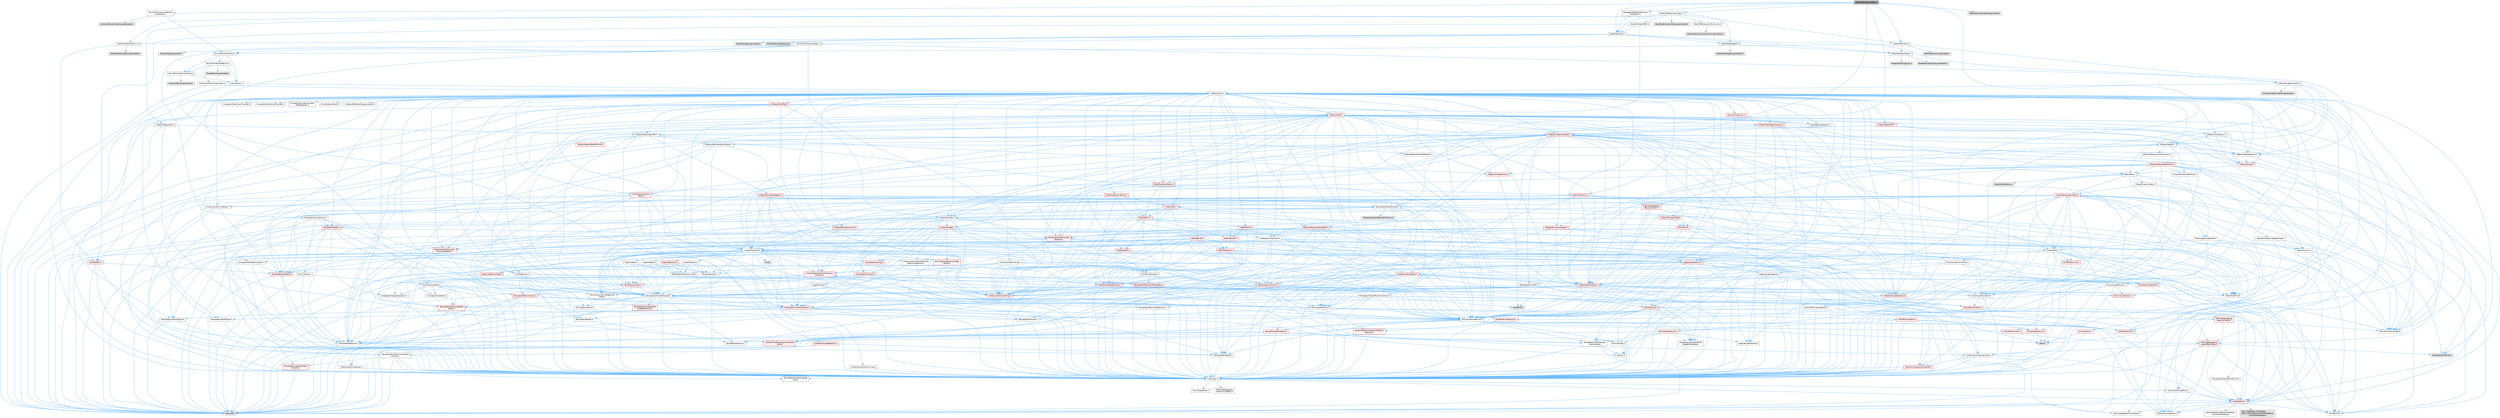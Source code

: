 digraph "StateTreeInstanceData.h"
{
 // INTERACTIVE_SVG=YES
 // LATEX_PDF_SIZE
  bgcolor="transparent";
  edge [fontname=Helvetica,fontsize=10,labelfontname=Helvetica,labelfontsize=10];
  node [fontname=Helvetica,fontsize=10,shape=box,height=0.2,width=0.4];
  Node1 [id="Node000001",label="StateTreeInstanceData.h",height=0.2,width=0.4,color="gray40", fillcolor="grey60", style="filled", fontcolor="black",tooltip=" "];
  Node1 -> Node2 [id="edge1_Node000001_Node000002",color="steelblue1",style="solid",tooltip=" "];
  Node2 [id="Node000002",label="StructUtils/InstancedStruct\lContainer.h",height=0.2,width=0.4,color="grey40", fillcolor="white", style="filled",URL="$dc/df3/StructUtils_2InstancedStructContainer_8h.html",tooltip=" "];
  Node2 -> Node3 [id="edge2_Node000002_Node000003",color="steelblue1",style="solid",tooltip=" "];
  Node3 [id="Node000003",label="StructUtils/StructView.h",height=0.2,width=0.4,color="grey40", fillcolor="white", style="filled",URL="$d6/d2a/StructUtils_2StructView_8h.html",tooltip=" "];
  Node3 -> Node4 [id="edge3_Node000003_Node000004",color="steelblue1",style="solid",tooltip=" "];
  Node4 [id="Node000004",label="StructUtils/InstancedStruct.h",height=0.2,width=0.4,color="grey40", fillcolor="white", style="filled",URL="$d6/dc6/StructUtils_2InstancedStruct_8h.html",tooltip=" "];
  Node4 -> Node5 [id="edge4_Node000004_Node000005",color="steelblue1",style="solid",tooltip=" "];
  Node5 [id="Node000005",label="StructUtils.h",height=0.2,width=0.4,color="grey40", fillcolor="white", style="filled",URL="$db/d30/StructUtils_8h.html",tooltip=" "];
  Node5 -> Node6 [id="edge5_Node000005_Node000006",color="steelblue1",style="solid",tooltip=" "];
  Node6 [id="Node000006",label="Templates/UnrealTypeTraits.h",height=0.2,width=0.4,color="red", fillcolor="#FFF0F0", style="filled",URL="$d2/d2d/UnrealTypeTraits_8h.html",tooltip=" "];
  Node6 -> Node7 [id="edge6_Node000006_Node000007",color="steelblue1",style="solid",tooltip=" "];
  Node7 [id="Node000007",label="CoreTypes.h",height=0.2,width=0.4,color="grey40", fillcolor="white", style="filled",URL="$dc/dec/CoreTypes_8h.html",tooltip=" "];
  Node7 -> Node8 [id="edge7_Node000007_Node000008",color="steelblue1",style="solid",tooltip=" "];
  Node8 [id="Node000008",label="HAL/Platform.h",height=0.2,width=0.4,color="red", fillcolor="#FFF0F0", style="filled",URL="$d9/dd0/Platform_8h.html",tooltip=" "];
  Node8 -> Node9 [id="edge8_Node000008_Node000009",color="steelblue1",style="solid",tooltip=" "];
  Node9 [id="Node000009",label="Misc/Build.h",height=0.2,width=0.4,color="grey40", fillcolor="white", style="filled",URL="$d3/dbb/Build_8h.html",tooltip=" "];
  Node8 -> Node10 [id="edge9_Node000008_Node000010",color="steelblue1",style="solid",tooltip=" "];
  Node10 [id="Node000010",label="Misc/LargeWorldCoordinates.h",height=0.2,width=0.4,color="grey40", fillcolor="white", style="filled",URL="$d2/dcb/LargeWorldCoordinates_8h.html",tooltip=" "];
  Node8 -> Node11 [id="edge10_Node000008_Node000011",color="steelblue1",style="solid",tooltip=" "];
  Node11 [id="Node000011",label="type_traits",height=0.2,width=0.4,color="grey60", fillcolor="#E0E0E0", style="filled",tooltip=" "];
  Node8 -> Node12 [id="edge11_Node000008_Node000012",color="steelblue1",style="solid",tooltip=" "];
  Node12 [id="Node000012",label="PreprocessorHelpers.h",height=0.2,width=0.4,color="grey40", fillcolor="white", style="filled",URL="$db/ddb/PreprocessorHelpers_8h.html",tooltip=" "];
  Node8 -> Node13 [id="edge12_Node000008_Node000013",color="steelblue1",style="solid",tooltip=" "];
  Node13 [id="Node000013",label="UBT_COMPILED_PLATFORM\l/UBT_COMPILED_PLATFORMPlatform\lCompilerPreSetup.h",height=0.2,width=0.4,color="grey60", fillcolor="#E0E0E0", style="filled",tooltip=" "];
  Node8 -> Node14 [id="edge13_Node000008_Node000014",color="steelblue1",style="solid",tooltip=" "];
  Node14 [id="Node000014",label="GenericPlatform/GenericPlatform\lCompilerPreSetup.h",height=0.2,width=0.4,color="grey40", fillcolor="white", style="filled",URL="$d9/dc8/GenericPlatformCompilerPreSetup_8h.html",tooltip=" "];
  Node7 -> Node18 [id="edge14_Node000007_Node000018",color="steelblue1",style="solid",tooltip=" "];
  Node18 [id="Node000018",label="ProfilingDebugging\l/UMemoryDefines.h",height=0.2,width=0.4,color="grey40", fillcolor="white", style="filled",URL="$d2/da2/UMemoryDefines_8h.html",tooltip=" "];
  Node7 -> Node19 [id="edge15_Node000007_Node000019",color="steelblue1",style="solid",tooltip=" "];
  Node19 [id="Node000019",label="Misc/CoreMiscDefines.h",height=0.2,width=0.4,color="grey40", fillcolor="white", style="filled",URL="$da/d38/CoreMiscDefines_8h.html",tooltip=" "];
  Node19 -> Node8 [id="edge16_Node000019_Node000008",color="steelblue1",style="solid",tooltip=" "];
  Node19 -> Node12 [id="edge17_Node000019_Node000012",color="steelblue1",style="solid",tooltip=" "];
  Node7 -> Node20 [id="edge18_Node000007_Node000020",color="steelblue1",style="solid",tooltip=" "];
  Node20 [id="Node000020",label="Misc/CoreDefines.h",height=0.2,width=0.4,color="grey40", fillcolor="white", style="filled",URL="$d3/dd2/CoreDefines_8h.html",tooltip=" "];
  Node6 -> Node21 [id="edge19_Node000006_Node000021",color="steelblue1",style="solid",tooltip=" "];
  Node21 [id="Node000021",label="Templates/IsPointer.h",height=0.2,width=0.4,color="grey40", fillcolor="white", style="filled",URL="$d7/d05/IsPointer_8h.html",tooltip=" "];
  Node21 -> Node7 [id="edge20_Node000021_Node000007",color="steelblue1",style="solid",tooltip=" "];
  Node6 -> Node22 [id="edge21_Node000006_Node000022",color="steelblue1",style="solid",tooltip=" "];
  Node22 [id="Node000022",label="Misc/AssertionMacros.h",height=0.2,width=0.4,color="grey40", fillcolor="white", style="filled",URL="$d0/dfa/AssertionMacros_8h.html",tooltip=" "];
  Node22 -> Node7 [id="edge22_Node000022_Node000007",color="steelblue1",style="solid",tooltip=" "];
  Node22 -> Node8 [id="edge23_Node000022_Node000008",color="steelblue1",style="solid",tooltip=" "];
  Node22 -> Node23 [id="edge24_Node000022_Node000023",color="steelblue1",style="solid",tooltip=" "];
  Node23 [id="Node000023",label="HAL/PlatformMisc.h",height=0.2,width=0.4,color="red", fillcolor="#FFF0F0", style="filled",URL="$d0/df5/PlatformMisc_8h.html",tooltip=" "];
  Node23 -> Node7 [id="edge25_Node000023_Node000007",color="steelblue1",style="solid",tooltip=" "];
  Node23 -> Node51 [id="edge26_Node000023_Node000051",color="steelblue1",style="solid",tooltip=" "];
  Node51 [id="Node000051",label="ProfilingDebugging\l/CpuProfilerTrace.h",height=0.2,width=0.4,color="red", fillcolor="#FFF0F0", style="filled",URL="$da/dcb/CpuProfilerTrace_8h.html",tooltip=" "];
  Node51 -> Node7 [id="edge27_Node000051_Node000007",color="steelblue1",style="solid",tooltip=" "];
  Node51 -> Node31 [id="edge28_Node000051_Node000031",color="steelblue1",style="solid",tooltip=" "];
  Node31 [id="Node000031",label="Containers/ContainersFwd.h",height=0.2,width=0.4,color="grey40", fillcolor="white", style="filled",URL="$d4/d0a/ContainersFwd_8h.html",tooltip=" "];
  Node31 -> Node8 [id="edge29_Node000031_Node000008",color="steelblue1",style="solid",tooltip=" "];
  Node31 -> Node7 [id="edge30_Node000031_Node000007",color="steelblue1",style="solid",tooltip=" "];
  Node31 -> Node28 [id="edge31_Node000031_Node000028",color="steelblue1",style="solid",tooltip=" "];
  Node28 [id="Node000028",label="Traits/IsContiguousContainer.h",height=0.2,width=0.4,color="red", fillcolor="#FFF0F0", style="filled",URL="$d5/d3c/IsContiguousContainer_8h.html",tooltip=" "];
  Node28 -> Node7 [id="edge32_Node000028_Node000007",color="steelblue1",style="solid",tooltip=" "];
  Node28 -> Node29 [id="edge33_Node000028_Node000029",color="steelblue1",style="solid",tooltip=" "];
  Node29 [id="Node000029",label="Misc/StaticAssertComplete\lType.h",height=0.2,width=0.4,color="grey40", fillcolor="white", style="filled",URL="$d5/d4e/StaticAssertCompleteType_8h.html",tooltip=" "];
  Node51 -> Node12 [id="edge34_Node000051_Node000012",color="steelblue1",style="solid",tooltip=" "];
  Node51 -> Node9 [id="edge35_Node000051_Node000009",color="steelblue1",style="solid",tooltip=" "];
  Node51 -> Node56 [id="edge36_Node000051_Node000056",color="steelblue1",style="solid",tooltip=" "];
  Node56 [id="Node000056",label="Trace/Detail/Channel.h",height=0.2,width=0.4,color="grey60", fillcolor="#E0E0E0", style="filled",tooltip=" "];
  Node22 -> Node12 [id="edge37_Node000022_Node000012",color="steelblue1",style="solid",tooltip=" "];
  Node22 -> Node59 [id="edge38_Node000022_Node000059",color="steelblue1",style="solid",tooltip=" "];
  Node59 [id="Node000059",label="Templates/EnableIf.h",height=0.2,width=0.4,color="grey40", fillcolor="white", style="filled",URL="$d7/d60/EnableIf_8h.html",tooltip=" "];
  Node59 -> Node7 [id="edge39_Node000059_Node000007",color="steelblue1",style="solid",tooltip=" "];
  Node22 -> Node60 [id="edge40_Node000022_Node000060",color="steelblue1",style="solid",tooltip=" "];
  Node60 [id="Node000060",label="Templates/IsArrayOrRefOf\lTypeByPredicate.h",height=0.2,width=0.4,color="grey40", fillcolor="white", style="filled",URL="$d6/da1/IsArrayOrRefOfTypeByPredicate_8h.html",tooltip=" "];
  Node60 -> Node7 [id="edge41_Node000060_Node000007",color="steelblue1",style="solid",tooltip=" "];
  Node22 -> Node61 [id="edge42_Node000022_Node000061",color="steelblue1",style="solid",tooltip=" "];
  Node61 [id="Node000061",label="Templates/IsValidVariadic\lFunctionArg.h",height=0.2,width=0.4,color="grey40", fillcolor="white", style="filled",URL="$d0/dc8/IsValidVariadicFunctionArg_8h.html",tooltip=" "];
  Node61 -> Node7 [id="edge43_Node000061_Node000007",color="steelblue1",style="solid",tooltip=" "];
  Node61 -> Node62 [id="edge44_Node000061_Node000062",color="steelblue1",style="solid",tooltip=" "];
  Node62 [id="Node000062",label="IsEnum.h",height=0.2,width=0.4,color="grey40", fillcolor="white", style="filled",URL="$d4/de5/IsEnum_8h.html",tooltip=" "];
  Node61 -> Node11 [id="edge45_Node000061_Node000011",color="steelblue1",style="solid",tooltip=" "];
  Node22 -> Node63 [id="edge46_Node000022_Node000063",color="steelblue1",style="solid",tooltip=" "];
  Node63 [id="Node000063",label="Traits/IsCharEncodingCompatible\lWith.h",height=0.2,width=0.4,color="red", fillcolor="#FFF0F0", style="filled",URL="$df/dd1/IsCharEncodingCompatibleWith_8h.html",tooltip=" "];
  Node63 -> Node11 [id="edge47_Node000063_Node000011",color="steelblue1",style="solid",tooltip=" "];
  Node22 -> Node65 [id="edge48_Node000022_Node000065",color="steelblue1",style="solid",tooltip=" "];
  Node65 [id="Node000065",label="Misc/VarArgs.h",height=0.2,width=0.4,color="grey40", fillcolor="white", style="filled",URL="$d5/d6f/VarArgs_8h.html",tooltip=" "];
  Node65 -> Node7 [id="edge49_Node000065_Node000007",color="steelblue1",style="solid",tooltip=" "];
  Node22 -> Node66 [id="edge50_Node000022_Node000066",color="steelblue1",style="solid",tooltip=" "];
  Node66 [id="Node000066",label="String/FormatStringSan.h",height=0.2,width=0.4,color="red", fillcolor="#FFF0F0", style="filled",URL="$d3/d8b/FormatStringSan_8h.html",tooltip=" "];
  Node66 -> Node11 [id="edge51_Node000066_Node000011",color="steelblue1",style="solid",tooltip=" "];
  Node66 -> Node7 [id="edge52_Node000066_Node000007",color="steelblue1",style="solid",tooltip=" "];
  Node66 -> Node67 [id="edge53_Node000066_Node000067",color="steelblue1",style="solid",tooltip=" "];
  Node67 [id="Node000067",label="Templates/Requires.h",height=0.2,width=0.4,color="grey40", fillcolor="white", style="filled",URL="$dc/d96/Requires_8h.html",tooltip=" "];
  Node67 -> Node59 [id="edge54_Node000067_Node000059",color="steelblue1",style="solid",tooltip=" "];
  Node67 -> Node11 [id="edge55_Node000067_Node000011",color="steelblue1",style="solid",tooltip=" "];
  Node66 -> Node68 [id="edge56_Node000066_Node000068",color="steelblue1",style="solid",tooltip=" "];
  Node68 [id="Node000068",label="Templates/Identity.h",height=0.2,width=0.4,color="grey40", fillcolor="white", style="filled",URL="$d0/dd5/Identity_8h.html",tooltip=" "];
  Node66 -> Node61 [id="edge57_Node000066_Node000061",color="steelblue1",style="solid",tooltip=" "];
  Node66 -> Node31 [id="edge58_Node000066_Node000031",color="steelblue1",style="solid",tooltip=" "];
  Node22 -> Node72 [id="edge59_Node000022_Node000072",color="steelblue1",style="solid",tooltip=" "];
  Node72 [id="Node000072",label="atomic",height=0.2,width=0.4,color="grey60", fillcolor="#E0E0E0", style="filled",tooltip=" "];
  Node6 -> Node59 [id="edge60_Node000006_Node000059",color="steelblue1",style="solid",tooltip=" "];
  Node6 -> Node62 [id="edge61_Node000006_Node000062",color="steelblue1",style="solid",tooltip=" "];
  Node6 -> Node75 [id="edge62_Node000006_Node000075",color="steelblue1",style="solid",tooltip=" "];
  Node75 [id="Node000075",label="Templates/Models.h",height=0.2,width=0.4,color="grey40", fillcolor="white", style="filled",URL="$d3/d0c/Models_8h.html",tooltip=" "];
  Node75 -> Node68 [id="edge63_Node000075_Node000068",color="steelblue1",style="solid",tooltip=" "];
  Node6 -> Node76 [id="edge64_Node000006_Node000076",color="steelblue1",style="solid",tooltip=" "];
  Node76 [id="Node000076",label="Templates/IsPODType.h",height=0.2,width=0.4,color="grey40", fillcolor="white", style="filled",URL="$d7/db1/IsPODType_8h.html",tooltip=" "];
  Node76 -> Node7 [id="edge65_Node000076_Node000007",color="steelblue1",style="solid",tooltip=" "];
  Node6 -> Node77 [id="edge66_Node000006_Node000077",color="steelblue1",style="solid",tooltip=" "];
  Node77 [id="Node000077",label="Templates/IsUECoreType.h",height=0.2,width=0.4,color="grey40", fillcolor="white", style="filled",URL="$d1/db8/IsUECoreType_8h.html",tooltip=" "];
  Node77 -> Node7 [id="edge67_Node000077_Node000007",color="steelblue1",style="solid",tooltip=" "];
  Node77 -> Node11 [id="edge68_Node000077_Node000011",color="steelblue1",style="solid",tooltip=" "];
  Node5 -> Node79 [id="edge69_Node000005_Node000079",color="steelblue1",style="solid",tooltip=" "];
  Node79 [id="Node000079",label="UObject/Class.h",height=0.2,width=0.4,color="grey40", fillcolor="white", style="filled",URL="$d4/d05/Class_8h.html",tooltip=" "];
  Node79 -> Node80 [id="edge70_Node000079_Node000080",color="steelblue1",style="solid",tooltip=" "];
  Node80 [id="Node000080",label="Concepts/GetTypeHashable.h",height=0.2,width=0.4,color="grey40", fillcolor="white", style="filled",URL="$d3/da2/GetTypeHashable_8h.html",tooltip=" "];
  Node80 -> Node7 [id="edge71_Node000080_Node000007",color="steelblue1",style="solid",tooltip=" "];
  Node80 -> Node81 [id="edge72_Node000080_Node000081",color="steelblue1",style="solid",tooltip=" "];
  Node81 [id="Node000081",label="Templates/TypeHash.h",height=0.2,width=0.4,color="red", fillcolor="#FFF0F0", style="filled",URL="$d1/d62/TypeHash_8h.html",tooltip=" "];
  Node81 -> Node7 [id="edge73_Node000081_Node000007",color="steelblue1",style="solid",tooltip=" "];
  Node81 -> Node67 [id="edge74_Node000081_Node000067",color="steelblue1",style="solid",tooltip=" "];
  Node81 -> Node11 [id="edge75_Node000081_Node000011",color="steelblue1",style="solid",tooltip=" "];
  Node79 -> Node91 [id="edge76_Node000079_Node000091",color="steelblue1",style="solid",tooltip=" "];
  Node91 [id="Node000091",label="Concepts/StaticClassProvider.h",height=0.2,width=0.4,color="grey40", fillcolor="white", style="filled",URL="$dd/d83/StaticClassProvider_8h.html",tooltip=" "];
  Node79 -> Node92 [id="edge77_Node000079_Node000092",color="steelblue1",style="solid",tooltip=" "];
  Node92 [id="Node000092",label="Concepts/StaticStructProvider.h",height=0.2,width=0.4,color="grey40", fillcolor="white", style="filled",URL="$d5/d77/StaticStructProvider_8h.html",tooltip=" "];
  Node79 -> Node93 [id="edge78_Node000079_Node000093",color="steelblue1",style="solid",tooltip=" "];
  Node93 [id="Node000093",label="Concepts/StructSerializable\lWithDefaults.h",height=0.2,width=0.4,color="grey40", fillcolor="white", style="filled",URL="$d5/ddc/StructSerializableWithDefaults_8h.html",tooltip=" "];
  Node79 -> Node94 [id="edge79_Node000079_Node000094",color="steelblue1",style="solid",tooltip=" "];
  Node94 [id="Node000094",label="Containers/Array.h",height=0.2,width=0.4,color="grey40", fillcolor="white", style="filled",URL="$df/dd0/Array_8h.html",tooltip=" "];
  Node94 -> Node7 [id="edge80_Node000094_Node000007",color="steelblue1",style="solid",tooltip=" "];
  Node94 -> Node22 [id="edge81_Node000094_Node000022",color="steelblue1",style="solid",tooltip=" "];
  Node94 -> Node95 [id="edge82_Node000094_Node000095",color="steelblue1",style="solid",tooltip=" "];
  Node95 [id="Node000095",label="Misc/IntrusiveUnsetOptional\lState.h",height=0.2,width=0.4,color="grey40", fillcolor="white", style="filled",URL="$d2/d0a/IntrusiveUnsetOptionalState_8h.html",tooltip=" "];
  Node95 -> Node96 [id="edge83_Node000095_Node000096",color="steelblue1",style="solid",tooltip=" "];
  Node96 [id="Node000096",label="Misc/OptionalFwd.h",height=0.2,width=0.4,color="grey40", fillcolor="white", style="filled",URL="$dc/d50/OptionalFwd_8h.html",tooltip=" "];
  Node94 -> Node97 [id="edge84_Node000094_Node000097",color="steelblue1",style="solid",tooltip=" "];
  Node97 [id="Node000097",label="Misc/ReverseIterate.h",height=0.2,width=0.4,color="red", fillcolor="#FFF0F0", style="filled",URL="$db/de3/ReverseIterate_8h.html",tooltip=" "];
  Node97 -> Node8 [id="edge85_Node000097_Node000008",color="steelblue1",style="solid",tooltip=" "];
  Node94 -> Node99 [id="edge86_Node000094_Node000099",color="steelblue1",style="solid",tooltip=" "];
  Node99 [id="Node000099",label="HAL/UnrealMemory.h",height=0.2,width=0.4,color="grey40", fillcolor="white", style="filled",URL="$d9/d96/UnrealMemory_8h.html",tooltip=" "];
  Node99 -> Node7 [id="edge87_Node000099_Node000007",color="steelblue1",style="solid",tooltip=" "];
  Node99 -> Node100 [id="edge88_Node000099_Node000100",color="steelblue1",style="solid",tooltip=" "];
  Node100 [id="Node000100",label="GenericPlatform/GenericPlatform\lMemory.h",height=0.2,width=0.4,color="red", fillcolor="#FFF0F0", style="filled",URL="$dd/d22/GenericPlatformMemory_8h.html",tooltip=" "];
  Node100 -> Node7 [id="edge89_Node000100_Node000007",color="steelblue1",style="solid",tooltip=" "];
  Node99 -> Node101 [id="edge90_Node000099_Node000101",color="steelblue1",style="solid",tooltip=" "];
  Node101 [id="Node000101",label="HAL/MemoryBase.h",height=0.2,width=0.4,color="red", fillcolor="#FFF0F0", style="filled",URL="$d6/d9f/MemoryBase_8h.html",tooltip=" "];
  Node101 -> Node7 [id="edge91_Node000101_Node000007",color="steelblue1",style="solid",tooltip=" "];
  Node101 -> Node35 [id="edge92_Node000101_Node000035",color="steelblue1",style="solid",tooltip=" "];
  Node35 [id="Node000035",label="HAL/PlatformCrt.h",height=0.2,width=0.4,color="red", fillcolor="#FFF0F0", style="filled",URL="$d8/d75/PlatformCrt_8h.html",tooltip=" "];
  Node101 -> Node103 [id="edge93_Node000101_Node000103",color="steelblue1",style="solid",tooltip=" "];
  Node103 [id="Node000103",label="Misc/OutputDevice.h",height=0.2,width=0.4,color="red", fillcolor="#FFF0F0", style="filled",URL="$d7/d32/OutputDevice_8h.html",tooltip=" "];
  Node103 -> Node7 [id="edge94_Node000103_Node000007",color="steelblue1",style="solid",tooltip=" "];
  Node103 -> Node104 [id="edge95_Node000103_Node000104",color="steelblue1",style="solid",tooltip=" "];
  Node104 [id="Node000104",label="Logging/LogVerbosity.h",height=0.2,width=0.4,color="grey40", fillcolor="white", style="filled",URL="$d2/d8f/LogVerbosity_8h.html",tooltip=" "];
  Node104 -> Node7 [id="edge96_Node000104_Node000007",color="steelblue1",style="solid",tooltip=" "];
  Node103 -> Node65 [id="edge97_Node000103_Node000065",color="steelblue1",style="solid",tooltip=" "];
  Node103 -> Node60 [id="edge98_Node000103_Node000060",color="steelblue1",style="solid",tooltip=" "];
  Node103 -> Node61 [id="edge99_Node000103_Node000061",color="steelblue1",style="solid",tooltip=" "];
  Node103 -> Node63 [id="edge100_Node000103_Node000063",color="steelblue1",style="solid",tooltip=" "];
  Node101 -> Node105 [id="edge101_Node000101_Node000105",color="steelblue1",style="solid",tooltip=" "];
  Node105 [id="Node000105",label="Templates/Atomic.h",height=0.2,width=0.4,color="red", fillcolor="#FFF0F0", style="filled",URL="$d3/d91/Atomic_8h.html",tooltip=" "];
  Node105 -> Node72 [id="edge102_Node000105_Node000072",color="steelblue1",style="solid",tooltip=" "];
  Node99 -> Node111 [id="edge103_Node000099_Node000111",color="steelblue1",style="solid",tooltip=" "];
  Node111 [id="Node000111",label="HAL/PlatformMemory.h",height=0.2,width=0.4,color="red", fillcolor="#FFF0F0", style="filled",URL="$de/d68/PlatformMemory_8h.html",tooltip=" "];
  Node111 -> Node7 [id="edge104_Node000111_Node000007",color="steelblue1",style="solid",tooltip=" "];
  Node111 -> Node100 [id="edge105_Node000111_Node000100",color="steelblue1",style="solid",tooltip=" "];
  Node99 -> Node113 [id="edge106_Node000099_Node000113",color="steelblue1",style="solid",tooltip=" "];
  Node113 [id="Node000113",label="ProfilingDebugging\l/MemoryTrace.h",height=0.2,width=0.4,color="red", fillcolor="#FFF0F0", style="filled",URL="$da/dd7/MemoryTrace_8h.html",tooltip=" "];
  Node113 -> Node8 [id="edge107_Node000113_Node000008",color="steelblue1",style="solid",tooltip=" "];
  Node113 -> Node47 [id="edge108_Node000113_Node000047",color="steelblue1",style="solid",tooltip=" "];
  Node47 [id="Node000047",label="Misc/EnumClassFlags.h",height=0.2,width=0.4,color="grey40", fillcolor="white", style="filled",URL="$d8/de7/EnumClassFlags_8h.html",tooltip=" "];
  Node99 -> Node21 [id="edge109_Node000099_Node000021",color="steelblue1",style="solid",tooltip=" "];
  Node94 -> Node6 [id="edge110_Node000094_Node000006",color="steelblue1",style="solid",tooltip=" "];
  Node94 -> Node114 [id="edge111_Node000094_Node000114",color="steelblue1",style="solid",tooltip=" "];
  Node114 [id="Node000114",label="Templates/UnrealTemplate.h",height=0.2,width=0.4,color="grey40", fillcolor="white", style="filled",URL="$d4/d24/UnrealTemplate_8h.html",tooltip=" "];
  Node114 -> Node7 [id="edge112_Node000114_Node000007",color="steelblue1",style="solid",tooltip=" "];
  Node114 -> Node21 [id="edge113_Node000114_Node000021",color="steelblue1",style="solid",tooltip=" "];
  Node114 -> Node99 [id="edge114_Node000114_Node000099",color="steelblue1",style="solid",tooltip=" "];
  Node114 -> Node115 [id="edge115_Node000114_Node000115",color="steelblue1",style="solid",tooltip=" "];
  Node115 [id="Node000115",label="Templates/CopyQualifiers\lAndRefsFromTo.h",height=0.2,width=0.4,color="red", fillcolor="#FFF0F0", style="filled",URL="$d3/db3/CopyQualifiersAndRefsFromTo_8h.html",tooltip=" "];
  Node114 -> Node6 [id="edge116_Node000114_Node000006",color="steelblue1",style="solid",tooltip=" "];
  Node114 -> Node117 [id="edge117_Node000114_Node000117",color="steelblue1",style="solid",tooltip=" "];
  Node117 [id="Node000117",label="Templates/RemoveReference.h",height=0.2,width=0.4,color="grey40", fillcolor="white", style="filled",URL="$da/dbe/RemoveReference_8h.html",tooltip=" "];
  Node117 -> Node7 [id="edge118_Node000117_Node000007",color="steelblue1",style="solid",tooltip=" "];
  Node114 -> Node67 [id="edge119_Node000114_Node000067",color="steelblue1",style="solid",tooltip=" "];
  Node114 -> Node118 [id="edge120_Node000114_Node000118",color="steelblue1",style="solid",tooltip=" "];
  Node118 [id="Node000118",label="Templates/TypeCompatible\lBytes.h",height=0.2,width=0.4,color="red", fillcolor="#FFF0F0", style="filled",URL="$df/d0a/TypeCompatibleBytes_8h.html",tooltip=" "];
  Node118 -> Node7 [id="edge121_Node000118_Node000007",color="steelblue1",style="solid",tooltip=" "];
  Node118 -> Node11 [id="edge122_Node000118_Node000011",color="steelblue1",style="solid",tooltip=" "];
  Node114 -> Node68 [id="edge123_Node000114_Node000068",color="steelblue1",style="solid",tooltip=" "];
  Node114 -> Node28 [id="edge124_Node000114_Node000028",color="steelblue1",style="solid",tooltip=" "];
  Node114 -> Node119 [id="edge125_Node000114_Node000119",color="steelblue1",style="solid",tooltip=" "];
  Node119 [id="Node000119",label="Traits/UseBitwiseSwap.h",height=0.2,width=0.4,color="grey40", fillcolor="white", style="filled",URL="$db/df3/UseBitwiseSwap_8h.html",tooltip=" "];
  Node119 -> Node7 [id="edge126_Node000119_Node000007",color="steelblue1",style="solid",tooltip=" "];
  Node119 -> Node11 [id="edge127_Node000119_Node000011",color="steelblue1",style="solid",tooltip=" "];
  Node114 -> Node11 [id="edge128_Node000114_Node000011",color="steelblue1",style="solid",tooltip=" "];
  Node94 -> Node120 [id="edge129_Node000094_Node000120",color="steelblue1",style="solid",tooltip=" "];
  Node120 [id="Node000120",label="Containers/AllowShrinking.h",height=0.2,width=0.4,color="grey40", fillcolor="white", style="filled",URL="$d7/d1a/AllowShrinking_8h.html",tooltip=" "];
  Node120 -> Node7 [id="edge130_Node000120_Node000007",color="steelblue1",style="solid",tooltip=" "];
  Node94 -> Node121 [id="edge131_Node000094_Node000121",color="steelblue1",style="solid",tooltip=" "];
  Node121 [id="Node000121",label="Containers/ContainerAllocation\lPolicies.h",height=0.2,width=0.4,color="red", fillcolor="#FFF0F0", style="filled",URL="$d7/dff/ContainerAllocationPolicies_8h.html",tooltip=" "];
  Node121 -> Node7 [id="edge132_Node000121_Node000007",color="steelblue1",style="solid",tooltip=" "];
  Node121 -> Node121 [id="edge133_Node000121_Node000121",color="steelblue1",style="solid",tooltip=" "];
  Node121 -> Node99 [id="edge134_Node000121_Node000099",color="steelblue1",style="solid",tooltip=" "];
  Node121 -> Node22 [id="edge135_Node000121_Node000022",color="steelblue1",style="solid",tooltip=" "];
  Node121 -> Node132 [id="edge136_Node000121_Node000132",color="steelblue1",style="solid",tooltip=" "];
  Node132 [id="Node000132",label="Templates/MemoryOps.h",height=0.2,width=0.4,color="red", fillcolor="#FFF0F0", style="filled",URL="$db/dea/MemoryOps_8h.html",tooltip=" "];
  Node132 -> Node7 [id="edge137_Node000132_Node000007",color="steelblue1",style="solid",tooltip=" "];
  Node132 -> Node99 [id="edge138_Node000132_Node000099",color="steelblue1",style="solid",tooltip=" "];
  Node132 -> Node67 [id="edge139_Node000132_Node000067",color="steelblue1",style="solid",tooltip=" "];
  Node132 -> Node6 [id="edge140_Node000132_Node000006",color="steelblue1",style="solid",tooltip=" "];
  Node132 -> Node119 [id="edge141_Node000132_Node000119",color="steelblue1",style="solid",tooltip=" "];
  Node132 -> Node11 [id="edge142_Node000132_Node000011",color="steelblue1",style="solid",tooltip=" "];
  Node121 -> Node118 [id="edge143_Node000121_Node000118",color="steelblue1",style="solid",tooltip=" "];
  Node121 -> Node11 [id="edge144_Node000121_Node000011",color="steelblue1",style="solid",tooltip=" "];
  Node94 -> Node133 [id="edge145_Node000094_Node000133",color="steelblue1",style="solid",tooltip=" "];
  Node133 [id="Node000133",label="Containers/ContainerElement\lTypeCompatibility.h",height=0.2,width=0.4,color="grey40", fillcolor="white", style="filled",URL="$df/ddf/ContainerElementTypeCompatibility_8h.html",tooltip=" "];
  Node133 -> Node7 [id="edge146_Node000133_Node000007",color="steelblue1",style="solid",tooltip=" "];
  Node133 -> Node6 [id="edge147_Node000133_Node000006",color="steelblue1",style="solid",tooltip=" "];
  Node94 -> Node134 [id="edge148_Node000094_Node000134",color="steelblue1",style="solid",tooltip=" "];
  Node134 [id="Node000134",label="Serialization/Archive.h",height=0.2,width=0.4,color="red", fillcolor="#FFF0F0", style="filled",URL="$d7/d3b/Archive_8h.html",tooltip=" "];
  Node134 -> Node7 [id="edge149_Node000134_Node000007",color="steelblue1",style="solid",tooltip=" "];
  Node134 -> Node32 [id="edge150_Node000134_Node000032",color="steelblue1",style="solid",tooltip=" "];
  Node32 [id="Node000032",label="Math/MathFwd.h",height=0.2,width=0.4,color="grey40", fillcolor="white", style="filled",URL="$d2/d10/MathFwd_8h.html",tooltip=" "];
  Node32 -> Node8 [id="edge151_Node000032_Node000008",color="steelblue1",style="solid",tooltip=" "];
  Node134 -> Node22 [id="edge152_Node000134_Node000022",color="steelblue1",style="solid",tooltip=" "];
  Node134 -> Node9 [id="edge153_Node000134_Node000009",color="steelblue1",style="solid",tooltip=" "];
  Node134 -> Node65 [id="edge154_Node000134_Node000065",color="steelblue1",style="solid",tooltip=" "];
  Node134 -> Node59 [id="edge155_Node000134_Node000059",color="steelblue1",style="solid",tooltip=" "];
  Node134 -> Node60 [id="edge156_Node000134_Node000060",color="steelblue1",style="solid",tooltip=" "];
  Node134 -> Node61 [id="edge157_Node000134_Node000061",color="steelblue1",style="solid",tooltip=" "];
  Node134 -> Node114 [id="edge158_Node000134_Node000114",color="steelblue1",style="solid",tooltip=" "];
  Node134 -> Node63 [id="edge159_Node000134_Node000063",color="steelblue1",style="solid",tooltip=" "];
  Node94 -> Node144 [id="edge160_Node000094_Node000144",color="steelblue1",style="solid",tooltip=" "];
  Node144 [id="Node000144",label="Serialization/MemoryImage\lWriter.h",height=0.2,width=0.4,color="red", fillcolor="#FFF0F0", style="filled",URL="$d0/d08/MemoryImageWriter_8h.html",tooltip=" "];
  Node144 -> Node7 [id="edge161_Node000144_Node000007",color="steelblue1",style="solid",tooltip=" "];
  Node94 -> Node149 [id="edge162_Node000094_Node000149",color="steelblue1",style="solid",tooltip=" "];
  Node149 [id="Node000149",label="Algo/Heapify.h",height=0.2,width=0.4,color="grey40", fillcolor="white", style="filled",URL="$d0/d2a/Heapify_8h.html",tooltip=" "];
  Node149 -> Node150 [id="edge163_Node000149_Node000150",color="steelblue1",style="solid",tooltip=" "];
  Node150 [id="Node000150",label="Algo/Impl/BinaryHeap.h",height=0.2,width=0.4,color="red", fillcolor="#FFF0F0", style="filled",URL="$d7/da3/Algo_2Impl_2BinaryHeap_8h.html",tooltip=" "];
  Node150 -> Node151 [id="edge164_Node000150_Node000151",color="steelblue1",style="solid",tooltip=" "];
  Node151 [id="Node000151",label="Templates/Invoke.h",height=0.2,width=0.4,color="red", fillcolor="#FFF0F0", style="filled",URL="$d7/deb/Invoke_8h.html",tooltip=" "];
  Node151 -> Node7 [id="edge165_Node000151_Node000007",color="steelblue1",style="solid",tooltip=" "];
  Node151 -> Node114 [id="edge166_Node000151_Node000114",color="steelblue1",style="solid",tooltip=" "];
  Node151 -> Node11 [id="edge167_Node000151_Node000011",color="steelblue1",style="solid",tooltip=" "];
  Node150 -> Node11 [id="edge168_Node000150_Node000011",color="steelblue1",style="solid",tooltip=" "];
  Node149 -> Node155 [id="edge169_Node000149_Node000155",color="steelblue1",style="solid",tooltip=" "];
  Node155 [id="Node000155",label="Templates/IdentityFunctor.h",height=0.2,width=0.4,color="grey40", fillcolor="white", style="filled",URL="$d7/d2e/IdentityFunctor_8h.html",tooltip=" "];
  Node155 -> Node8 [id="edge170_Node000155_Node000008",color="steelblue1",style="solid",tooltip=" "];
  Node149 -> Node151 [id="edge171_Node000149_Node000151",color="steelblue1",style="solid",tooltip=" "];
  Node149 -> Node156 [id="edge172_Node000149_Node000156",color="steelblue1",style="solid",tooltip=" "];
  Node156 [id="Node000156",label="Templates/Less.h",height=0.2,width=0.4,color="grey40", fillcolor="white", style="filled",URL="$de/dc8/Less_8h.html",tooltip=" "];
  Node156 -> Node7 [id="edge173_Node000156_Node000007",color="steelblue1",style="solid",tooltip=" "];
  Node156 -> Node114 [id="edge174_Node000156_Node000114",color="steelblue1",style="solid",tooltip=" "];
  Node149 -> Node114 [id="edge175_Node000149_Node000114",color="steelblue1",style="solid",tooltip=" "];
  Node94 -> Node157 [id="edge176_Node000094_Node000157",color="steelblue1",style="solid",tooltip=" "];
  Node157 [id="Node000157",label="Algo/HeapSort.h",height=0.2,width=0.4,color="grey40", fillcolor="white", style="filled",URL="$d3/d92/HeapSort_8h.html",tooltip=" "];
  Node157 -> Node150 [id="edge177_Node000157_Node000150",color="steelblue1",style="solid",tooltip=" "];
  Node157 -> Node155 [id="edge178_Node000157_Node000155",color="steelblue1",style="solid",tooltip=" "];
  Node157 -> Node156 [id="edge179_Node000157_Node000156",color="steelblue1",style="solid",tooltip=" "];
  Node157 -> Node114 [id="edge180_Node000157_Node000114",color="steelblue1",style="solid",tooltip=" "];
  Node94 -> Node158 [id="edge181_Node000094_Node000158",color="steelblue1",style="solid",tooltip=" "];
  Node158 [id="Node000158",label="Algo/IsHeap.h",height=0.2,width=0.4,color="grey40", fillcolor="white", style="filled",URL="$de/d32/IsHeap_8h.html",tooltip=" "];
  Node158 -> Node150 [id="edge182_Node000158_Node000150",color="steelblue1",style="solid",tooltip=" "];
  Node158 -> Node155 [id="edge183_Node000158_Node000155",color="steelblue1",style="solid",tooltip=" "];
  Node158 -> Node151 [id="edge184_Node000158_Node000151",color="steelblue1",style="solid",tooltip=" "];
  Node158 -> Node156 [id="edge185_Node000158_Node000156",color="steelblue1",style="solid",tooltip=" "];
  Node158 -> Node114 [id="edge186_Node000158_Node000114",color="steelblue1",style="solid",tooltip=" "];
  Node94 -> Node150 [id="edge187_Node000094_Node000150",color="steelblue1",style="solid",tooltip=" "];
  Node94 -> Node159 [id="edge188_Node000094_Node000159",color="steelblue1",style="solid",tooltip=" "];
  Node159 [id="Node000159",label="Algo/StableSort.h",height=0.2,width=0.4,color="red", fillcolor="#FFF0F0", style="filled",URL="$d7/d3c/StableSort_8h.html",tooltip=" "];
  Node159 -> Node155 [id="edge189_Node000159_Node000155",color="steelblue1",style="solid",tooltip=" "];
  Node159 -> Node151 [id="edge190_Node000159_Node000151",color="steelblue1",style="solid",tooltip=" "];
  Node159 -> Node156 [id="edge191_Node000159_Node000156",color="steelblue1",style="solid",tooltip=" "];
  Node159 -> Node114 [id="edge192_Node000159_Node000114",color="steelblue1",style="solid",tooltip=" "];
  Node94 -> Node80 [id="edge193_Node000094_Node000080",color="steelblue1",style="solid",tooltip=" "];
  Node94 -> Node155 [id="edge194_Node000094_Node000155",color="steelblue1",style="solid",tooltip=" "];
  Node94 -> Node151 [id="edge195_Node000094_Node000151",color="steelblue1",style="solid",tooltip=" "];
  Node94 -> Node156 [id="edge196_Node000094_Node000156",color="steelblue1",style="solid",tooltip=" "];
  Node94 -> Node162 [id="edge197_Node000094_Node000162",color="steelblue1",style="solid",tooltip=" "];
  Node162 [id="Node000162",label="Templates/LosesQualifiers\lFromTo.h",height=0.2,width=0.4,color="red", fillcolor="#FFF0F0", style="filled",URL="$d2/db3/LosesQualifiersFromTo_8h.html",tooltip=" "];
  Node162 -> Node11 [id="edge198_Node000162_Node000011",color="steelblue1",style="solid",tooltip=" "];
  Node94 -> Node67 [id="edge199_Node000094_Node000067",color="steelblue1",style="solid",tooltip=" "];
  Node94 -> Node163 [id="edge200_Node000094_Node000163",color="steelblue1",style="solid",tooltip=" "];
  Node163 [id="Node000163",label="Templates/Sorting.h",height=0.2,width=0.4,color="red", fillcolor="#FFF0F0", style="filled",URL="$d3/d9e/Sorting_8h.html",tooltip=" "];
  Node163 -> Node7 [id="edge201_Node000163_Node000007",color="steelblue1",style="solid",tooltip=" "];
  Node163 -> Node156 [id="edge202_Node000163_Node000156",color="steelblue1",style="solid",tooltip=" "];
  Node94 -> Node167 [id="edge203_Node000094_Node000167",color="steelblue1",style="solid",tooltip=" "];
  Node167 [id="Node000167",label="Templates/AlignmentTemplates.h",height=0.2,width=0.4,color="red", fillcolor="#FFF0F0", style="filled",URL="$dd/d32/AlignmentTemplates_8h.html",tooltip=" "];
  Node167 -> Node7 [id="edge204_Node000167_Node000007",color="steelblue1",style="solid",tooltip=" "];
  Node167 -> Node21 [id="edge205_Node000167_Node000021",color="steelblue1",style="solid",tooltip=" "];
  Node94 -> Node26 [id="edge206_Node000094_Node000026",color="steelblue1",style="solid",tooltip=" "];
  Node26 [id="Node000026",label="Traits/ElementType.h",height=0.2,width=0.4,color="red", fillcolor="#FFF0F0", style="filled",URL="$d5/d4f/ElementType_8h.html",tooltip=" "];
  Node26 -> Node8 [id="edge207_Node000026_Node000008",color="steelblue1",style="solid",tooltip=" "];
  Node26 -> Node11 [id="edge208_Node000026_Node000011",color="steelblue1",style="solid",tooltip=" "];
  Node94 -> Node129 [id="edge209_Node000094_Node000129",color="steelblue1",style="solid",tooltip=" "];
  Node129 [id="Node000129",label="limits",height=0.2,width=0.4,color="grey60", fillcolor="#E0E0E0", style="filled",tooltip=" "];
  Node94 -> Node11 [id="edge210_Node000094_Node000011",color="steelblue1",style="solid",tooltip=" "];
  Node79 -> Node146 [id="edge211_Node000079_Node000146",color="steelblue1",style="solid",tooltip=" "];
  Node146 [id="Node000146",label="Containers/EnumAsByte.h",height=0.2,width=0.4,color="grey40", fillcolor="white", style="filled",URL="$d6/d9a/EnumAsByte_8h.html",tooltip=" "];
  Node146 -> Node7 [id="edge212_Node000146_Node000007",color="steelblue1",style="solid",tooltip=" "];
  Node146 -> Node76 [id="edge213_Node000146_Node000076",color="steelblue1",style="solid",tooltip=" "];
  Node146 -> Node81 [id="edge214_Node000146_Node000081",color="steelblue1",style="solid",tooltip=" "];
  Node79 -> Node168 [id="edge215_Node000079_Node000168",color="steelblue1",style="solid",tooltip=" "];
  Node168 [id="Node000168",label="Containers/Map.h",height=0.2,width=0.4,color="grey40", fillcolor="white", style="filled",URL="$df/d79/Map_8h.html",tooltip=" "];
  Node168 -> Node7 [id="edge216_Node000168_Node000007",color="steelblue1",style="solid",tooltip=" "];
  Node168 -> Node169 [id="edge217_Node000168_Node000169",color="steelblue1",style="solid",tooltip=" "];
  Node169 [id="Node000169",label="Algo/Reverse.h",height=0.2,width=0.4,color="grey40", fillcolor="white", style="filled",URL="$d5/d93/Reverse_8h.html",tooltip=" "];
  Node169 -> Node7 [id="edge218_Node000169_Node000007",color="steelblue1",style="solid",tooltip=" "];
  Node169 -> Node114 [id="edge219_Node000169_Node000114",color="steelblue1",style="solid",tooltip=" "];
  Node168 -> Node133 [id="edge220_Node000168_Node000133",color="steelblue1",style="solid",tooltip=" "];
  Node168 -> Node170 [id="edge221_Node000168_Node000170",color="steelblue1",style="solid",tooltip=" "];
  Node170 [id="Node000170",label="Containers/Set.h",height=0.2,width=0.4,color="red", fillcolor="#FFF0F0", style="filled",URL="$d4/d45/Set_8h.html",tooltip=" "];
  Node170 -> Node121 [id="edge222_Node000170_Node000121",color="steelblue1",style="solid",tooltip=" "];
  Node170 -> Node133 [id="edge223_Node000170_Node000133",color="steelblue1",style="solid",tooltip=" "];
  Node170 -> Node31 [id="edge224_Node000170_Node000031",color="steelblue1",style="solid",tooltip=" "];
  Node170 -> Node166 [id="edge225_Node000170_Node000166",color="steelblue1",style="solid",tooltip=" "];
  Node166 [id="Node000166",label="Math/UnrealMathUtility.h",height=0.2,width=0.4,color="red", fillcolor="#FFF0F0", style="filled",URL="$db/db8/UnrealMathUtility_8h.html",tooltip=" "];
  Node166 -> Node7 [id="edge226_Node000166_Node000007",color="steelblue1",style="solid",tooltip=" "];
  Node166 -> Node22 [id="edge227_Node000166_Node000022",color="steelblue1",style="solid",tooltip=" "];
  Node166 -> Node32 [id="edge228_Node000166_Node000032",color="steelblue1",style="solid",tooltip=" "];
  Node166 -> Node68 [id="edge229_Node000166_Node000068",color="steelblue1",style="solid",tooltip=" "];
  Node166 -> Node67 [id="edge230_Node000166_Node000067",color="steelblue1",style="solid",tooltip=" "];
  Node170 -> Node22 [id="edge231_Node000170_Node000022",color="steelblue1",style="solid",tooltip=" "];
  Node170 -> Node195 [id="edge232_Node000170_Node000195",color="steelblue1",style="solid",tooltip=" "];
  Node195 [id="Node000195",label="Misc/StructBuilder.h",height=0.2,width=0.4,color="grey40", fillcolor="white", style="filled",URL="$d9/db3/StructBuilder_8h.html",tooltip=" "];
  Node195 -> Node7 [id="edge233_Node000195_Node000007",color="steelblue1",style="solid",tooltip=" "];
  Node195 -> Node166 [id="edge234_Node000195_Node000166",color="steelblue1",style="solid",tooltip=" "];
  Node195 -> Node167 [id="edge235_Node000195_Node000167",color="steelblue1",style="solid",tooltip=" "];
  Node170 -> Node144 [id="edge236_Node000170_Node000144",color="steelblue1",style="solid",tooltip=" "];
  Node170 -> Node175 [id="edge237_Node000170_Node000175",color="steelblue1",style="solid",tooltip=" "];
  Node175 [id="Node000175",label="Serialization/Structured\lArchive.h",height=0.2,width=0.4,color="red", fillcolor="#FFF0F0", style="filled",URL="$d9/d1e/StructuredArchive_8h.html",tooltip=" "];
  Node175 -> Node94 [id="edge238_Node000175_Node000094",color="steelblue1",style="solid",tooltip=" "];
  Node175 -> Node121 [id="edge239_Node000175_Node000121",color="steelblue1",style="solid",tooltip=" "];
  Node175 -> Node7 [id="edge240_Node000175_Node000007",color="steelblue1",style="solid",tooltip=" "];
  Node175 -> Node9 [id="edge241_Node000175_Node000009",color="steelblue1",style="solid",tooltip=" "];
  Node175 -> Node134 [id="edge242_Node000175_Node000134",color="steelblue1",style="solid",tooltip=" "];
  Node175 -> Node179 [id="edge243_Node000175_Node000179",color="steelblue1",style="solid",tooltip=" "];
  Node179 [id="Node000179",label="Serialization/Structured\lArchiveAdapters.h",height=0.2,width=0.4,color="red", fillcolor="#FFF0F0", style="filled",URL="$d3/de1/StructuredArchiveAdapters_8h.html",tooltip=" "];
  Node179 -> Node7 [id="edge244_Node000179_Node000007",color="steelblue1",style="solid",tooltip=" "];
  Node179 -> Node180 [id="edge245_Node000179_Node000180",color="steelblue1",style="solid",tooltip=" "];
  Node180 [id="Node000180",label="Concepts/Insertable.h",height=0.2,width=0.4,color="grey40", fillcolor="white", style="filled",URL="$d8/d3b/Insertable_8h.html",tooltip=" "];
  Node179 -> Node75 [id="edge246_Node000179_Node000075",color="steelblue1",style="solid",tooltip=" "];
  Node170 -> Node196 [id="edge247_Node000170_Node000196",color="steelblue1",style="solid",tooltip=" "];
  Node196 [id="Node000196",label="Templates/Function.h",height=0.2,width=0.4,color="red", fillcolor="#FFF0F0", style="filled",URL="$df/df5/Function_8h.html",tooltip=" "];
  Node196 -> Node7 [id="edge248_Node000196_Node000007",color="steelblue1",style="solid",tooltip=" "];
  Node196 -> Node22 [id="edge249_Node000196_Node000022",color="steelblue1",style="solid",tooltip=" "];
  Node196 -> Node95 [id="edge250_Node000196_Node000095",color="steelblue1",style="solid",tooltip=" "];
  Node196 -> Node99 [id="edge251_Node000196_Node000099",color="steelblue1",style="solid",tooltip=" "];
  Node196 -> Node6 [id="edge252_Node000196_Node000006",color="steelblue1",style="solid",tooltip=" "];
  Node196 -> Node151 [id="edge253_Node000196_Node000151",color="steelblue1",style="solid",tooltip=" "];
  Node196 -> Node114 [id="edge254_Node000196_Node000114",color="steelblue1",style="solid",tooltip=" "];
  Node196 -> Node67 [id="edge255_Node000196_Node000067",color="steelblue1",style="solid",tooltip=" "];
  Node196 -> Node166 [id="edge256_Node000196_Node000166",color="steelblue1",style="solid",tooltip=" "];
  Node196 -> Node11 [id="edge257_Node000196_Node000011",color="steelblue1",style="solid",tooltip=" "];
  Node170 -> Node163 [id="edge258_Node000170_Node000163",color="steelblue1",style="solid",tooltip=" "];
  Node170 -> Node81 [id="edge259_Node000170_Node000081",color="steelblue1",style="solid",tooltip=" "];
  Node170 -> Node114 [id="edge260_Node000170_Node000114",color="steelblue1",style="solid",tooltip=" "];
  Node170 -> Node11 [id="edge261_Node000170_Node000011",color="steelblue1",style="solid",tooltip=" "];
  Node168 -> Node191 [id="edge262_Node000168_Node000191",color="steelblue1",style="solid",tooltip=" "];
  Node191 [id="Node000191",label="Containers/UnrealString.h",height=0.2,width=0.4,color="red", fillcolor="#FFF0F0", style="filled",URL="$d5/dba/UnrealString_8h.html",tooltip=" "];
  Node168 -> Node22 [id="edge263_Node000168_Node000022",color="steelblue1",style="solid",tooltip=" "];
  Node168 -> Node195 [id="edge264_Node000168_Node000195",color="steelblue1",style="solid",tooltip=" "];
  Node168 -> Node196 [id="edge265_Node000168_Node000196",color="steelblue1",style="solid",tooltip=" "];
  Node168 -> Node163 [id="edge266_Node000168_Node000163",color="steelblue1",style="solid",tooltip=" "];
  Node168 -> Node199 [id="edge267_Node000168_Node000199",color="steelblue1",style="solid",tooltip=" "];
  Node199 [id="Node000199",label="Templates/Tuple.h",height=0.2,width=0.4,color="red", fillcolor="#FFF0F0", style="filled",URL="$d2/d4f/Tuple_8h.html",tooltip=" "];
  Node199 -> Node7 [id="edge268_Node000199_Node000007",color="steelblue1",style="solid",tooltip=" "];
  Node199 -> Node114 [id="edge269_Node000199_Node000114",color="steelblue1",style="solid",tooltip=" "];
  Node199 -> Node200 [id="edge270_Node000199_Node000200",color="steelblue1",style="solid",tooltip=" "];
  Node200 [id="Node000200",label="Delegates/IntegerSequence.h",height=0.2,width=0.4,color="grey40", fillcolor="white", style="filled",URL="$d2/dcc/IntegerSequence_8h.html",tooltip=" "];
  Node200 -> Node7 [id="edge271_Node000200_Node000007",color="steelblue1",style="solid",tooltip=" "];
  Node199 -> Node151 [id="edge272_Node000199_Node000151",color="steelblue1",style="solid",tooltip=" "];
  Node199 -> Node175 [id="edge273_Node000199_Node000175",color="steelblue1",style="solid",tooltip=" "];
  Node199 -> Node67 [id="edge274_Node000199_Node000067",color="steelblue1",style="solid",tooltip=" "];
  Node199 -> Node81 [id="edge275_Node000199_Node000081",color="steelblue1",style="solid",tooltip=" "];
  Node199 -> Node11 [id="edge276_Node000199_Node000011",color="steelblue1",style="solid",tooltip=" "];
  Node168 -> Node114 [id="edge277_Node000168_Node000114",color="steelblue1",style="solid",tooltip=" "];
  Node168 -> Node6 [id="edge278_Node000168_Node000006",color="steelblue1",style="solid",tooltip=" "];
  Node168 -> Node11 [id="edge279_Node000168_Node000011",color="steelblue1",style="solid",tooltip=" "];
  Node79 -> Node170 [id="edge280_Node000079_Node000170",color="steelblue1",style="solid",tooltip=" "];
  Node79 -> Node25 [id="edge281_Node000079_Node000025",color="steelblue1",style="solid",tooltip=" "];
  Node25 [id="Node000025",label="Containers/StringFwd.h",height=0.2,width=0.4,color="grey40", fillcolor="white", style="filled",URL="$df/d37/StringFwd_8h.html",tooltip=" "];
  Node25 -> Node7 [id="edge282_Node000025_Node000007",color="steelblue1",style="solid",tooltip=" "];
  Node25 -> Node26 [id="edge283_Node000025_Node000026",color="steelblue1",style="solid",tooltip=" "];
  Node25 -> Node28 [id="edge284_Node000025_Node000028",color="steelblue1",style="solid",tooltip=" "];
  Node79 -> Node191 [id="edge285_Node000079_Node000191",color="steelblue1",style="solid",tooltip=" "];
  Node79 -> Node7 [id="edge286_Node000079_Node000007",color="steelblue1",style="solid",tooltip=" "];
  Node79 -> Node202 [id="edge287_Node000079_Node000202",color="steelblue1",style="solid",tooltip=" "];
  Node202 [id="Node000202",label="Async/Mutex.h",height=0.2,width=0.4,color="red", fillcolor="#FFF0F0", style="filled",URL="$de/db1/Mutex_8h.html",tooltip=" "];
  Node202 -> Node7 [id="edge288_Node000202_Node000007",color="steelblue1",style="solid",tooltip=" "];
  Node202 -> Node72 [id="edge289_Node000202_Node000072",color="steelblue1",style="solid",tooltip=" "];
  Node79 -> Node204 [id="edge290_Node000079_Node000204",color="steelblue1",style="solid",tooltip=" "];
  Node204 [id="Node000204",label="Async/UniqueLock.h",height=0.2,width=0.4,color="red", fillcolor="#FFF0F0", style="filled",URL="$da/dc6/UniqueLock_8h.html",tooltip=" "];
  Node204 -> Node22 [id="edge291_Node000204_Node000022",color="steelblue1",style="solid",tooltip=" "];
  Node79 -> Node205 [id="edge292_Node000079_Node000205",color="steelblue1",style="solid",tooltip=" "];
  Node205 [id="Node000205",label="HAL/CriticalSection.h",height=0.2,width=0.4,color="red", fillcolor="#FFF0F0", style="filled",URL="$d6/d90/CriticalSection_8h.html",tooltip=" "];
  Node79 -> Node35 [id="edge293_Node000079_Node000035",color="steelblue1",style="solid",tooltip=" "];
  Node79 -> Node99 [id="edge294_Node000079_Node000099",color="steelblue1",style="solid",tooltip=" "];
  Node79 -> Node208 [id="edge295_Node000079_Node000208",color="steelblue1",style="solid",tooltip=" "];
  Node208 [id="Node000208",label="Internationalization\l/Text.h",height=0.2,width=0.4,color="red", fillcolor="#FFF0F0", style="filled",URL="$d6/d35/Text_8h.html",tooltip=" "];
  Node208 -> Node7 [id="edge296_Node000208_Node000007",color="steelblue1",style="solid",tooltip=" "];
  Node208 -> Node22 [id="edge297_Node000208_Node000022",color="steelblue1",style="solid",tooltip=" "];
  Node208 -> Node47 [id="edge298_Node000208_Node000047",color="steelblue1",style="solid",tooltip=" "];
  Node208 -> Node6 [id="edge299_Node000208_Node000006",color="steelblue1",style="solid",tooltip=" "];
  Node208 -> Node94 [id="edge300_Node000208_Node000094",color="steelblue1",style="solid",tooltip=" "];
  Node208 -> Node191 [id="edge301_Node000208_Node000191",color="steelblue1",style="solid",tooltip=" "];
  Node208 -> Node146 [id="edge302_Node000208_Node000146",color="steelblue1",style="solid",tooltip=" "];
  Node208 -> Node220 [id="edge303_Node000208_Node000220",color="steelblue1",style="solid",tooltip=" "];
  Node220 [id="Node000220",label="Templates/SharedPointer.h",height=0.2,width=0.4,color="grey40", fillcolor="white", style="filled",URL="$d2/d17/SharedPointer_8h.html",tooltip=" "];
  Node220 -> Node7 [id="edge304_Node000220_Node000007",color="steelblue1",style="solid",tooltip=" "];
  Node220 -> Node95 [id="edge305_Node000220_Node000095",color="steelblue1",style="solid",tooltip=" "];
  Node220 -> Node221 [id="edge306_Node000220_Node000221",color="steelblue1",style="solid",tooltip=" "];
  Node221 [id="Node000221",label="Templates/PointerIsConvertible\lFromTo.h",height=0.2,width=0.4,color="grey40", fillcolor="white", style="filled",URL="$d6/d65/PointerIsConvertibleFromTo_8h.html",tooltip=" "];
  Node221 -> Node7 [id="edge307_Node000221_Node000007",color="steelblue1",style="solid",tooltip=" "];
  Node221 -> Node29 [id="edge308_Node000221_Node000029",color="steelblue1",style="solid",tooltip=" "];
  Node221 -> Node162 [id="edge309_Node000221_Node000162",color="steelblue1",style="solid",tooltip=" "];
  Node221 -> Node11 [id="edge310_Node000221_Node000011",color="steelblue1",style="solid",tooltip=" "];
  Node220 -> Node22 [id="edge311_Node000220_Node000022",color="steelblue1",style="solid",tooltip=" "];
  Node220 -> Node99 [id="edge312_Node000220_Node000099",color="steelblue1",style="solid",tooltip=" "];
  Node220 -> Node94 [id="edge313_Node000220_Node000094",color="steelblue1",style="solid",tooltip=" "];
  Node220 -> Node168 [id="edge314_Node000220_Node000168",color="steelblue1",style="solid",tooltip=" "];
  Node220 -> Node222 [id="edge315_Node000220_Node000222",color="steelblue1",style="solid",tooltip=" "];
  Node222 [id="Node000222",label="CoreGlobals.h",height=0.2,width=0.4,color="grey40", fillcolor="white", style="filled",URL="$d5/d8c/CoreGlobals_8h.html",tooltip=" "];
  Node222 -> Node191 [id="edge316_Node000222_Node000191",color="steelblue1",style="solid",tooltip=" "];
  Node222 -> Node7 [id="edge317_Node000222_Node000007",color="steelblue1",style="solid",tooltip=" "];
  Node222 -> Node223 [id="edge318_Node000222_Node000223",color="steelblue1",style="solid",tooltip=" "];
  Node223 [id="Node000223",label="HAL/PlatformTLS.h",height=0.2,width=0.4,color="red", fillcolor="#FFF0F0", style="filled",URL="$d0/def/PlatformTLS_8h.html",tooltip=" "];
  Node223 -> Node7 [id="edge319_Node000223_Node000007",color="steelblue1",style="solid",tooltip=" "];
  Node222 -> Node226 [id="edge320_Node000222_Node000226",color="steelblue1",style="solid",tooltip=" "];
  Node226 [id="Node000226",label="Logging/LogMacros.h",height=0.2,width=0.4,color="red", fillcolor="#FFF0F0", style="filled",URL="$d0/d16/LogMacros_8h.html",tooltip=" "];
  Node226 -> Node191 [id="edge321_Node000226_Node000191",color="steelblue1",style="solid",tooltip=" "];
  Node226 -> Node7 [id="edge322_Node000226_Node000007",color="steelblue1",style="solid",tooltip=" "];
  Node226 -> Node12 [id="edge323_Node000226_Node000012",color="steelblue1",style="solid",tooltip=" "];
  Node226 -> Node227 [id="edge324_Node000226_Node000227",color="steelblue1",style="solid",tooltip=" "];
  Node227 [id="Node000227",label="Logging/LogCategory.h",height=0.2,width=0.4,color="grey40", fillcolor="white", style="filled",URL="$d9/d36/LogCategory_8h.html",tooltip=" "];
  Node227 -> Node7 [id="edge325_Node000227_Node000007",color="steelblue1",style="solid",tooltip=" "];
  Node227 -> Node104 [id="edge326_Node000227_Node000104",color="steelblue1",style="solid",tooltip=" "];
  Node227 -> Node210 [id="edge327_Node000227_Node000210",color="steelblue1",style="solid",tooltip=" "];
  Node210 [id="Node000210",label="UObject/NameTypes.h",height=0.2,width=0.4,color="red", fillcolor="#FFF0F0", style="filled",URL="$d6/d35/NameTypes_8h.html",tooltip=" "];
  Node210 -> Node7 [id="edge328_Node000210_Node000007",color="steelblue1",style="solid",tooltip=" "];
  Node210 -> Node22 [id="edge329_Node000210_Node000022",color="steelblue1",style="solid",tooltip=" "];
  Node210 -> Node99 [id="edge330_Node000210_Node000099",color="steelblue1",style="solid",tooltip=" "];
  Node210 -> Node6 [id="edge331_Node000210_Node000006",color="steelblue1",style="solid",tooltip=" "];
  Node210 -> Node114 [id="edge332_Node000210_Node000114",color="steelblue1",style="solid",tooltip=" "];
  Node210 -> Node191 [id="edge333_Node000210_Node000191",color="steelblue1",style="solid",tooltip=" "];
  Node210 -> Node205 [id="edge334_Node000210_Node000205",color="steelblue1",style="solid",tooltip=" "];
  Node210 -> Node25 [id="edge335_Node000210_Node000025",color="steelblue1",style="solid",tooltip=" "];
  Node210 -> Node212 [id="edge336_Node000210_Node000212",color="steelblue1",style="solid",tooltip=" "];
  Node212 [id="Node000212",label="UObject/UnrealNames.h",height=0.2,width=0.4,color="red", fillcolor="#FFF0F0", style="filled",URL="$d8/db1/UnrealNames_8h.html",tooltip=" "];
  Node212 -> Node7 [id="edge337_Node000212_Node000007",color="steelblue1",style="solid",tooltip=" "];
  Node210 -> Node105 [id="edge338_Node000210_Node000105",color="steelblue1",style="solid",tooltip=" "];
  Node210 -> Node95 [id="edge339_Node000210_Node000095",color="steelblue1",style="solid",tooltip=" "];
  Node226 -> Node104 [id="edge340_Node000226_Node000104",color="steelblue1",style="solid",tooltip=" "];
  Node226 -> Node22 [id="edge341_Node000226_Node000022",color="steelblue1",style="solid",tooltip=" "];
  Node226 -> Node9 [id="edge342_Node000226_Node000009",color="steelblue1",style="solid",tooltip=" "];
  Node226 -> Node65 [id="edge343_Node000226_Node000065",color="steelblue1",style="solid",tooltip=" "];
  Node226 -> Node66 [id="edge344_Node000226_Node000066",color="steelblue1",style="solid",tooltip=" "];
  Node226 -> Node59 [id="edge345_Node000226_Node000059",color="steelblue1",style="solid",tooltip=" "];
  Node226 -> Node60 [id="edge346_Node000226_Node000060",color="steelblue1",style="solid",tooltip=" "];
  Node226 -> Node61 [id="edge347_Node000226_Node000061",color="steelblue1",style="solid",tooltip=" "];
  Node226 -> Node63 [id="edge348_Node000226_Node000063",color="steelblue1",style="solid",tooltip=" "];
  Node226 -> Node11 [id="edge349_Node000226_Node000011",color="steelblue1",style="solid",tooltip=" "];
  Node222 -> Node9 [id="edge350_Node000222_Node000009",color="steelblue1",style="solid",tooltip=" "];
  Node222 -> Node47 [id="edge351_Node000222_Node000047",color="steelblue1",style="solid",tooltip=" "];
  Node222 -> Node103 [id="edge352_Node000222_Node000103",color="steelblue1",style="solid",tooltip=" "];
  Node222 -> Node51 [id="edge353_Node000222_Node000051",color="steelblue1",style="solid",tooltip=" "];
  Node222 -> Node105 [id="edge354_Node000222_Node000105",color="steelblue1",style="solid",tooltip=" "];
  Node222 -> Node210 [id="edge355_Node000222_Node000210",color="steelblue1",style="solid",tooltip=" "];
  Node222 -> Node72 [id="edge356_Node000222_Node000072",color="steelblue1",style="solid",tooltip=" "];
  Node220 -> Node230 [id="edge357_Node000220_Node000230",color="steelblue1",style="solid",tooltip=" "];
  Node230 [id="Node000230",label="Templates/SharedPointerInternals.h",height=0.2,width=0.4,color="grey40", fillcolor="white", style="filled",URL="$de/d3a/SharedPointerInternals_8h.html",tooltip=" "];
  Node230 -> Node7 [id="edge358_Node000230_Node000007",color="steelblue1",style="solid",tooltip=" "];
  Node230 -> Node99 [id="edge359_Node000230_Node000099",color="steelblue1",style="solid",tooltip=" "];
  Node230 -> Node22 [id="edge360_Node000230_Node000022",color="steelblue1",style="solid",tooltip=" "];
  Node230 -> Node117 [id="edge361_Node000230_Node000117",color="steelblue1",style="solid",tooltip=" "];
  Node230 -> Node231 [id="edge362_Node000230_Node000231",color="steelblue1",style="solid",tooltip=" "];
  Node231 [id="Node000231",label="Templates/SharedPointerFwd.h",height=0.2,width=0.4,color="grey40", fillcolor="white", style="filled",URL="$d3/d1d/SharedPointerFwd_8h.html",tooltip=" "];
  Node231 -> Node8 [id="edge363_Node000231_Node000008",color="steelblue1",style="solid",tooltip=" "];
  Node230 -> Node118 [id="edge364_Node000230_Node000118",color="steelblue1",style="solid",tooltip=" "];
  Node230 -> Node232 [id="edge365_Node000230_Node000232",color="steelblue1",style="solid",tooltip=" "];
  Node232 [id="Node000232",label="AutoRTFM.h",height=0.2,width=0.4,color="grey60", fillcolor="#E0E0E0", style="filled",tooltip=" "];
  Node230 -> Node72 [id="edge366_Node000230_Node000072",color="steelblue1",style="solid",tooltip=" "];
  Node230 -> Node11 [id="edge367_Node000230_Node000011",color="steelblue1",style="solid",tooltip=" "];
  Node220 -> Node233 [id="edge368_Node000220_Node000233",color="steelblue1",style="solid",tooltip=" "];
  Node233 [id="Node000233",label="Templates/SharedPointerTesting.inl",height=0.2,width=0.4,color="grey60", fillcolor="#E0E0E0", style="filled",tooltip=" "];
  Node208 -> Node183 [id="edge369_Node000208_Node000183",color="steelblue1",style="solid",tooltip=" "];
  Node183 [id="Node000183",label="Misc/Optional.h",height=0.2,width=0.4,color="grey40", fillcolor="white", style="filled",URL="$d2/dae/Optional_8h.html",tooltip=" "];
  Node183 -> Node7 [id="edge370_Node000183_Node000007",color="steelblue1",style="solid",tooltip=" "];
  Node183 -> Node22 [id="edge371_Node000183_Node000022",color="steelblue1",style="solid",tooltip=" "];
  Node183 -> Node95 [id="edge372_Node000183_Node000095",color="steelblue1",style="solid",tooltip=" "];
  Node183 -> Node96 [id="edge373_Node000183_Node000096",color="steelblue1",style="solid",tooltip=" "];
  Node183 -> Node132 [id="edge374_Node000183_Node000132",color="steelblue1",style="solid",tooltip=" "];
  Node183 -> Node114 [id="edge375_Node000183_Node000114",color="steelblue1",style="solid",tooltip=" "];
  Node183 -> Node134 [id="edge376_Node000183_Node000134",color="steelblue1",style="solid",tooltip=" "];
  Node208 -> Node67 [id="edge377_Node000208_Node000067",color="steelblue1",style="solid",tooltip=" "];
  Node208 -> Node11 [id="edge378_Node000208_Node000011",color="steelblue1",style="solid",tooltip=" "];
  Node79 -> Node227 [id="edge379_Node000079_Node000227",color="steelblue1",style="solid",tooltip=" "];
  Node79 -> Node226 [id="edge380_Node000079_Node000226",color="steelblue1",style="solid",tooltip=" "];
  Node79 -> Node104 [id="edge381_Node000079_Node000104",color="steelblue1",style="solid",tooltip=" "];
  Node79 -> Node265 [id="edge382_Node000079_Node000265",color="steelblue1",style="solid",tooltip=" "];
  Node265 [id="Node000265",label="Math/Box2D.h",height=0.2,width=0.4,color="red", fillcolor="#FFF0F0", style="filled",URL="$d3/d1c/Box2D_8h.html",tooltip=" "];
  Node265 -> Node94 [id="edge383_Node000265_Node000094",color="steelblue1",style="solid",tooltip=" "];
  Node265 -> Node191 [id="edge384_Node000265_Node000191",color="steelblue1",style="solid",tooltip=" "];
  Node265 -> Node7 [id="edge385_Node000265_Node000007",color="steelblue1",style="solid",tooltip=" "];
  Node265 -> Node32 [id="edge386_Node000265_Node000032",color="steelblue1",style="solid",tooltip=" "];
  Node265 -> Node166 [id="edge387_Node000265_Node000166",color="steelblue1",style="solid",tooltip=" "];
  Node265 -> Node266 [id="edge388_Node000265_Node000266",color="steelblue1",style="solid",tooltip=" "];
  Node266 [id="Node000266",label="Math/Vector2D.h",height=0.2,width=0.4,color="red", fillcolor="#FFF0F0", style="filled",URL="$d3/db0/Vector2D_8h.html",tooltip=" "];
  Node266 -> Node7 [id="edge389_Node000266_Node000007",color="steelblue1",style="solid",tooltip=" "];
  Node266 -> Node32 [id="edge390_Node000266_Node000032",color="steelblue1",style="solid",tooltip=" "];
  Node266 -> Node22 [id="edge391_Node000266_Node000022",color="steelblue1",style="solid",tooltip=" "];
  Node266 -> Node166 [id="edge392_Node000266_Node000166",color="steelblue1",style="solid",tooltip=" "];
  Node266 -> Node191 [id="edge393_Node000266_Node000191",color="steelblue1",style="solid",tooltip=" "];
  Node266 -> Node226 [id="edge394_Node000266_Node000226",color="steelblue1",style="solid",tooltip=" "];
  Node266 -> Node11 [id="edge395_Node000266_Node000011",color="steelblue1",style="solid",tooltip=" "];
  Node265 -> Node22 [id="edge396_Node000265_Node000022",color="steelblue1",style="solid",tooltip=" "];
  Node265 -> Node10 [id="edge397_Node000265_Node000010",color="steelblue1",style="solid",tooltip=" "];
  Node265 -> Node134 [id="edge398_Node000265_Node000134",color="steelblue1",style="solid",tooltip=" "];
  Node265 -> Node77 [id="edge399_Node000265_Node000077",color="steelblue1",style="solid",tooltip=" "];
  Node265 -> Node6 [id="edge400_Node000265_Node000006",color="steelblue1",style="solid",tooltip=" "];
  Node265 -> Node210 [id="edge401_Node000265_Node000210",color="steelblue1",style="solid",tooltip=" "];
  Node265 -> Node212 [id="edge402_Node000265_Node000212",color="steelblue1",style="solid",tooltip=" "];
  Node79 -> Node273 [id="edge403_Node000079_Node000273",color="steelblue1",style="solid",tooltip=" "];
  Node273 [id="Node000273",label="Math/InterpCurvePoint.h",height=0.2,width=0.4,color="red", fillcolor="#FFF0F0", style="filled",URL="$d7/db8/InterpCurvePoint_8h.html",tooltip=" "];
  Node273 -> Node7 [id="edge404_Node000273_Node000007",color="steelblue1",style="solid",tooltip=" "];
  Node273 -> Node99 [id="edge405_Node000273_Node000099",color="steelblue1",style="solid",tooltip=" "];
  Node273 -> Node166 [id="edge406_Node000273_Node000166",color="steelblue1",style="solid",tooltip=" "];
  Node273 -> Node266 [id="edge407_Node000273_Node000266",color="steelblue1",style="solid",tooltip=" "];
  Node273 -> Node146 [id="edge408_Node000273_Node000146",color="steelblue1",style="solid",tooltip=" "];
  Node273 -> Node281 [id="edge409_Node000273_Node000281",color="steelblue1",style="solid",tooltip=" "];
  Node281 [id="Node000281",label="Math/Quat.h",height=0.2,width=0.4,color="red", fillcolor="#FFF0F0", style="filled",URL="$d9/de9/Quat_8h.html",tooltip=" "];
  Node281 -> Node7 [id="edge410_Node000281_Node000007",color="steelblue1",style="solid",tooltip=" "];
  Node281 -> Node22 [id="edge411_Node000281_Node000022",color="steelblue1",style="solid",tooltip=" "];
  Node281 -> Node166 [id="edge412_Node000281_Node000166",color="steelblue1",style="solid",tooltip=" "];
  Node281 -> Node191 [id="edge413_Node000281_Node000191",color="steelblue1",style="solid",tooltip=" "];
  Node281 -> Node226 [id="edge414_Node000281_Node000226",color="steelblue1",style="solid",tooltip=" "];
  Node281 -> Node32 [id="edge415_Node000281_Node000032",color="steelblue1",style="solid",tooltip=" "];
  Node281 -> Node287 [id="edge416_Node000281_Node000287",color="steelblue1",style="solid",tooltip=" "];
  Node287 [id="Node000287",label="Math/Rotator.h",height=0.2,width=0.4,color="red", fillcolor="#FFF0F0", style="filled",URL="$d8/d3a/Rotator_8h.html",tooltip=" "];
  Node287 -> Node7 [id="edge417_Node000287_Node000007",color="steelblue1",style="solid",tooltip=" "];
  Node287 -> Node32 [id="edge418_Node000287_Node000032",color="steelblue1",style="solid",tooltip=" "];
  Node287 -> Node166 [id="edge419_Node000287_Node000166",color="steelblue1",style="solid",tooltip=" "];
  Node287 -> Node191 [id="edge420_Node000287_Node000191",color="steelblue1",style="solid",tooltip=" "];
  Node287 -> Node226 [id="edge421_Node000287_Node000226",color="steelblue1",style="solid",tooltip=" "];
  Node281 -> Node288 [id="edge422_Node000281_Node000288",color="steelblue1",style="solid",tooltip=" "];
  Node288 [id="Node000288",label="Math/Matrix.h",height=0.2,width=0.4,color="red", fillcolor="#FFF0F0", style="filled",URL="$d3/db1/Matrix_8h.html",tooltip=" "];
  Node288 -> Node7 [id="edge423_Node000288_Node000007",color="steelblue1",style="solid",tooltip=" "];
  Node288 -> Node99 [id="edge424_Node000288_Node000099",color="steelblue1",style="solid",tooltip=" "];
  Node288 -> Node166 [id="edge425_Node000288_Node000166",color="steelblue1",style="solid",tooltip=" "];
  Node288 -> Node191 [id="edge426_Node000288_Node000191",color="steelblue1",style="solid",tooltip=" "];
  Node288 -> Node32 [id="edge427_Node000288_Node000032",color="steelblue1",style="solid",tooltip=" "];
  Node288 -> Node289 [id="edge428_Node000288_Node000289",color="steelblue1",style="solid",tooltip=" "];
  Node289 [id="Node000289",label="Math/Vector4.h",height=0.2,width=0.4,color="red", fillcolor="#FFF0F0", style="filled",URL="$d7/d36/Vector4_8h.html",tooltip=" "];
  Node289 -> Node7 [id="edge429_Node000289_Node000007",color="steelblue1",style="solid",tooltip=" "];
  Node289 -> Node32 [id="edge430_Node000289_Node000032",color="steelblue1",style="solid",tooltip=" "];
  Node289 -> Node166 [id="edge431_Node000289_Node000166",color="steelblue1",style="solid",tooltip=" "];
  Node289 -> Node191 [id="edge432_Node000289_Node000191",color="steelblue1",style="solid",tooltip=" "];
  Node289 -> Node226 [id="edge433_Node000289_Node000226",color="steelblue1",style="solid",tooltip=" "];
  Node289 -> Node266 [id="edge434_Node000289_Node000266",color="steelblue1",style="solid",tooltip=" "];
  Node289 -> Node67 [id="edge435_Node000289_Node000067",color="steelblue1",style="solid",tooltip=" "];
  Node289 -> Node11 [id="edge436_Node000289_Node000011",color="steelblue1",style="solid",tooltip=" "];
  Node288 -> Node290 [id="edge437_Node000288_Node000290",color="steelblue1",style="solid",tooltip=" "];
  Node290 [id="Node000290",label="Math/Plane.h",height=0.2,width=0.4,color="red", fillcolor="#FFF0F0", style="filled",URL="$d8/d2f/Plane_8h.html",tooltip=" "];
  Node290 -> Node7 [id="edge438_Node000290_Node000007",color="steelblue1",style="solid",tooltip=" "];
  Node290 -> Node32 [id="edge439_Node000290_Node000032",color="steelblue1",style="solid",tooltip=" "];
  Node290 -> Node166 [id="edge440_Node000290_Node000166",color="steelblue1",style="solid",tooltip=" "];
  Node290 -> Node289 [id="edge441_Node000290_Node000289",color="steelblue1",style="solid",tooltip=" "];
  Node288 -> Node287 [id="edge442_Node000288_Node000287",color="steelblue1",style="solid",tooltip=" "];
  Node288 -> Node11 [id="edge443_Node000288_Node000011",color="steelblue1",style="solid",tooltip=" "];
  Node79 -> Node32 [id="edge444_Node000079_Node000032",color="steelblue1",style="solid",tooltip=" "];
  Node79 -> Node288 [id="edge445_Node000079_Node000288",color="steelblue1",style="solid",tooltip=" "];
  Node79 -> Node290 [id="edge446_Node000079_Node000290",color="steelblue1",style="solid",tooltip=" "];
  Node79 -> Node281 [id="edge447_Node000079_Node000281",color="steelblue1",style="solid",tooltip=" "];
  Node79 -> Node293 [id="edge448_Node000079_Node000293",color="steelblue1",style="solid",tooltip=" "];
  Node293 [id="Node000293",label="Math/RandomStream.h",height=0.2,width=0.4,color="red", fillcolor="#FFF0F0", style="filled",URL="$d0/de4/RandomStream_8h.html",tooltip=" "];
  Node293 -> Node7 [id="edge449_Node000293_Node000007",color="steelblue1",style="solid",tooltip=" "];
  Node293 -> Node166 [id="edge450_Node000293_Node000166",color="steelblue1",style="solid",tooltip=" "];
  Node293 -> Node288 [id="edge451_Node000293_Node000288",color="steelblue1",style="solid",tooltip=" "];
  Node293 -> Node296 [id="edge452_Node000293_Node000296",color="steelblue1",style="solid",tooltip=" "];
  Node296 [id="Node000296",label="Math/Transform.h",height=0.2,width=0.4,color="red", fillcolor="#FFF0F0", style="filled",URL="$de/d05/Math_2Transform_8h.html",tooltip=" "];
  Node296 -> Node7 [id="edge453_Node000296_Node000007",color="steelblue1",style="solid",tooltip=" "];
  Node296 -> Node12 [id="edge454_Node000296_Node000012",color="steelblue1",style="solid",tooltip=" "];
  Node296 -> Node32 [id="edge455_Node000296_Node000032",color="steelblue1",style="solid",tooltip=" "];
  Node296 -> Node281 [id="edge456_Node000296_Node000281",color="steelblue1",style="solid",tooltip=" "];
  Node296 -> Node10 [id="edge457_Node000296_Node000010",color="steelblue1",style="solid",tooltip=" "];
  Node296 -> Node179 [id="edge458_Node000296_Node000179",color="steelblue1",style="solid",tooltip=" "];
  Node296 -> Node77 [id="edge459_Node000296_Node000077",color="steelblue1",style="solid",tooltip=" "];
  Node296 -> Node210 [id="edge460_Node000296_Node000210",color="steelblue1",style="solid",tooltip=" "];
  Node296 -> Node212 [id="edge461_Node000296_Node000212",color="steelblue1",style="solid",tooltip=" "];
  Node79 -> Node287 [id="edge462_Node000079_Node000287",color="steelblue1",style="solid",tooltip=" "];
  Node79 -> Node296 [id="edge463_Node000079_Node000296",color="steelblue1",style="solid",tooltip=" "];
  Node79 -> Node266 [id="edge464_Node000079_Node000266",color="steelblue1",style="solid",tooltip=" "];
  Node79 -> Node289 [id="edge465_Node000079_Node000289",color="steelblue1",style="solid",tooltip=" "];
  Node79 -> Node22 [id="edge466_Node000079_Node000022",color="steelblue1",style="solid",tooltip=" "];
  Node79 -> Node85 [id="edge467_Node000079_Node000085",color="steelblue1",style="solid",tooltip=" "];
  Node85 [id="Node000085",label="Misc/CString.h",height=0.2,width=0.4,color="red", fillcolor="#FFF0F0", style="filled",URL="$d2/d49/CString_8h.html",tooltip=" "];
  Node85 -> Node7 [id="edge468_Node000085_Node000007",color="steelblue1",style="solid",tooltip=" "];
  Node85 -> Node35 [id="edge469_Node000085_Node000035",color="steelblue1",style="solid",tooltip=" "];
  Node85 -> Node22 [id="edge470_Node000085_Node000022",color="steelblue1",style="solid",tooltip=" "];
  Node85 -> Node65 [id="edge471_Node000085_Node000065",color="steelblue1",style="solid",tooltip=" "];
  Node85 -> Node60 [id="edge472_Node000085_Node000060",color="steelblue1",style="solid",tooltip=" "];
  Node85 -> Node61 [id="edge473_Node000085_Node000061",color="steelblue1",style="solid",tooltip=" "];
  Node85 -> Node63 [id="edge474_Node000085_Node000063",color="steelblue1",style="solid",tooltip=" "];
  Node79 -> Node47 [id="edge475_Node000079_Node000047",color="steelblue1",style="solid",tooltip=" "];
  Node79 -> Node305 [id="edge476_Node000079_Node000305",color="steelblue1",style="solid",tooltip=" "];
  Node305 [id="Node000305",label="Misc/FallbackStruct.h",height=0.2,width=0.4,color="grey40", fillcolor="white", style="filled",URL="$df/dab/FallbackStruct_8h.html",tooltip=" "];
  Node79 -> Node270 [id="edge477_Node000079_Node000270",color="steelblue1",style="solid",tooltip=" "];
  Node270 [id="Node000270",label="Misc/Guid.h",height=0.2,width=0.4,color="red", fillcolor="#FFF0F0", style="filled",URL="$d6/d2a/Guid_8h.html",tooltip=" "];
  Node270 -> Node25 [id="edge478_Node000270_Node000025",color="steelblue1",style="solid",tooltip=" "];
  Node270 -> Node191 [id="edge479_Node000270_Node000191",color="steelblue1",style="solid",tooltip=" "];
  Node270 -> Node7 [id="edge480_Node000270_Node000007",color="steelblue1",style="solid",tooltip=" "];
  Node270 -> Node12 [id="edge481_Node000270_Node000012",color="steelblue1",style="solid",tooltip=" "];
  Node270 -> Node22 [id="edge482_Node000270_Node000022",color="steelblue1",style="solid",tooltip=" "];
  Node270 -> Node134 [id="edge483_Node000270_Node000134",color="steelblue1",style="solid",tooltip=" "];
  Node270 -> Node175 [id="edge484_Node000270_Node000175",color="steelblue1",style="solid",tooltip=" "];
  Node79 -> Node252 [id="edge485_Node000079_Node000252",color="steelblue1",style="solid",tooltip=" "];
  Node252 [id="Node000252",label="Misc/NotNull.h",height=0.2,width=0.4,color="red", fillcolor="#FFF0F0", style="filled",URL="$df/dcc/Misc_2NotNull_8h.html",tooltip=" "];
  Node252 -> Node7 [id="edge486_Node000252_Node000007",color="steelblue1",style="solid",tooltip=" "];
  Node252 -> Node67 [id="edge487_Node000252_Node000067",color="steelblue1",style="solid",tooltip=" "];
  Node252 -> Node81 [id="edge488_Node000252_Node000081",color="steelblue1",style="solid",tooltip=" "];
  Node252 -> Node11 [id="edge489_Node000252_Node000011",color="steelblue1",style="solid",tooltip=" "];
  Node79 -> Node183 [id="edge490_Node000079_Node000183",color="steelblue1",style="solid",tooltip=" "];
  Node79 -> Node306 [id="edge491_Node000079_Node000306",color="steelblue1",style="solid",tooltip=" "];
  Node306 [id="Node000306",label="Misc/ScopeRWLock.h",height=0.2,width=0.4,color="grey40", fillcolor="white", style="filled",URL="$d7/da1/ScopeRWLock_8h.html",tooltip=" "];
  Node306 -> Node7 [id="edge492_Node000306_Node000007",color="steelblue1",style="solid",tooltip=" "];
  Node306 -> Node22 [id="edge493_Node000306_Node000022",color="steelblue1",style="solid",tooltip=" "];
  Node306 -> Node205 [id="edge494_Node000306_Node000205",color="steelblue1",style="solid",tooltip=" "];
  Node79 -> Node175 [id="edge495_Node000079_Node000175",color="steelblue1",style="solid",tooltip=" "];
  Node79 -> Node179 [id="edge496_Node000079_Node000179",color="steelblue1",style="solid",tooltip=" "];
  Node79 -> Node167 [id="edge497_Node000079_Node000167",color="steelblue1",style="solid",tooltip=" "];
  Node79 -> Node59 [id="edge498_Node000079_Node000059",color="steelblue1",style="solid",tooltip=" "];
  Node79 -> Node148 [id="edge499_Node000079_Node000148",color="steelblue1",style="solid",tooltip=" "];
  Node148 [id="Node000148",label="Templates/IsAbstract.h",height=0.2,width=0.4,color="grey40", fillcolor="white", style="filled",URL="$d8/db7/IsAbstract_8h.html",tooltip=" "];
  Node79 -> Node62 [id="edge500_Node000079_Node000062",color="steelblue1",style="solid",tooltip=" "];
  Node79 -> Node76 [id="edge501_Node000079_Node000076",color="steelblue1",style="solid",tooltip=" "];
  Node79 -> Node77 [id="edge502_Node000079_Node000077",color="steelblue1",style="solid",tooltip=" "];
  Node79 -> Node75 [id="edge503_Node000079_Node000075",color="steelblue1",style="solid",tooltip=" "];
  Node79 -> Node199 [id="edge504_Node000079_Node000199",color="steelblue1",style="solid",tooltip=" "];
  Node79 -> Node118 [id="edge505_Node000079_Node000118",color="steelblue1",style="solid",tooltip=" "];
  Node79 -> Node114 [id="edge506_Node000079_Node000114",color="steelblue1",style="solid",tooltip=" "];
  Node79 -> Node6 [id="edge507_Node000079_Node000006",color="steelblue1",style="solid",tooltip=" "];
  Node79 -> Node56 [id="edge508_Node000079_Node000056",color="steelblue1",style="solid",tooltip=" "];
  Node79 -> Node307 [id="edge509_Node000079_Node000307",color="steelblue1",style="solid",tooltip=" "];
  Node307 [id="Node000307",label="UObject/CoreNative.h",height=0.2,width=0.4,color="grey40", fillcolor="white", style="filled",URL="$db/db9/CoreNative_8h.html",tooltip=" "];
  Node307 -> Node8 [id="edge510_Node000307_Node000008",color="steelblue1",style="solid",tooltip=" "];
  Node307 -> Node308 [id="edge511_Node000307_Node000308",color="steelblue1",style="solid",tooltip=" "];
  Node308 [id="Node000308",label="UObject/Object.h",height=0.2,width=0.4,color="grey40", fillcolor="white", style="filled",URL="$db/dbf/Object_8h.html",tooltip=" "];
  Node308 -> Node309 [id="edge512_Node000308_Node000309",color="steelblue1",style="solid",tooltip=" "];
  Node309 [id="Node000309",label="UObject/Script.h",height=0.2,width=0.4,color="red", fillcolor="#FFF0F0", style="filled",URL="$de/dc6/Script_8h.html",tooltip=" "];
  Node309 -> Node312 [id="edge513_Node000309_Node000312",color="steelblue1",style="solid",tooltip=" "];
  Node312 [id="Node000312",label="Stats/Stats.h",height=0.2,width=0.4,color="grey40", fillcolor="white", style="filled",URL="$dc/d09/Stats_8h.html",tooltip=" "];
  Node312 -> Node222 [id="edge514_Node000312_Node000222",color="steelblue1",style="solid",tooltip=" "];
  Node312 -> Node7 [id="edge515_Node000312_Node000007",color="steelblue1",style="solid",tooltip=" "];
  Node312 -> Node313 [id="edge516_Node000312_Node000313",color="steelblue1",style="solid",tooltip=" "];
  Node313 [id="Node000313",label="StatsCommon.h",height=0.2,width=0.4,color="grey40", fillcolor="white", style="filled",URL="$df/d16/StatsCommon_8h.html",tooltip=" "];
  Node313 -> Node7 [id="edge517_Node000313_Node000007",color="steelblue1",style="solid",tooltip=" "];
  Node313 -> Node9 [id="edge518_Node000313_Node000009",color="steelblue1",style="solid",tooltip=" "];
  Node313 -> Node47 [id="edge519_Node000313_Node000047",color="steelblue1",style="solid",tooltip=" "];
  Node312 -> Node314 [id="edge520_Node000312_Node000314",color="steelblue1",style="solid",tooltip=" "];
  Node314 [id="Node000314",label="Stats/DynamicStats.h",height=0.2,width=0.4,color="grey40", fillcolor="white", style="filled",URL="$dc/d24/DynamicStats_8h.html",tooltip=" "];
  Node314 -> Node9 [id="edge521_Node000314_Node000009",color="steelblue1",style="solid",tooltip=" "];
  Node314 -> Node315 [id="edge522_Node000314_Node000315",color="steelblue1",style="solid",tooltip=" "];
  Node315 [id="Node000315",label="Stats/LightweightStats.h",height=0.2,width=0.4,color="grey40", fillcolor="white", style="filled",URL="$d5/d66/LightweightStats_8h.html",tooltip=" "];
  Node315 -> Node7 [id="edge523_Node000315_Node000007",color="steelblue1",style="solid",tooltip=" "];
  Node315 -> Node222 [id="edge524_Node000315_Node000222",color="steelblue1",style="solid",tooltip=" "];
  Node315 -> Node9 [id="edge525_Node000315_Node000009",color="steelblue1",style="solid",tooltip=" "];
  Node315 -> Node313 [id="edge526_Node000315_Node000313",color="steelblue1",style="solid",tooltip=" "];
  Node314 -> Node316 [id="edge527_Node000314_Node000316",color="steelblue1",style="solid",tooltip=" "];
  Node316 [id="Node000316",label="Stats/StatsSystemTypes.h",height=0.2,width=0.4,color="red", fillcolor="#FFF0F0", style="filled",URL="$d1/d5a/StatsSystemTypes_8h.html",tooltip=" "];
  Node316 -> Node9 [id="edge528_Node000316_Node000009",color="steelblue1",style="solid",tooltip=" "];
  Node316 -> Node19 [id="edge529_Node000316_Node000019",color="steelblue1",style="solid",tooltip=" "];
  Node316 -> Node94 [id="edge530_Node000316_Node000094",color="steelblue1",style="solid",tooltip=" "];
  Node316 -> Node121 [id="edge531_Node000316_Node000121",color="steelblue1",style="solid",tooltip=" "];
  Node316 -> Node191 [id="edge532_Node000316_Node000191",color="steelblue1",style="solid",tooltip=" "];
  Node316 -> Node222 [id="edge533_Node000316_Node000222",color="steelblue1",style="solid",tooltip=" "];
  Node316 -> Node7 [id="edge534_Node000316_Node000007",color="steelblue1",style="solid",tooltip=" "];
  Node316 -> Node35 [id="edge535_Node000316_Node000035",color="steelblue1",style="solid",tooltip=" "];
  Node316 -> Node111 [id="edge536_Node000316_Node000111",color="steelblue1",style="solid",tooltip=" "];
  Node316 -> Node23 [id="edge537_Node000316_Node000023",color="steelblue1",style="solid",tooltip=" "];
  Node316 -> Node223 [id="edge538_Node000316_Node000223",color="steelblue1",style="solid",tooltip=" "];
  Node316 -> Node99 [id="edge539_Node000316_Node000099",color="steelblue1",style="solid",tooltip=" "];
  Node316 -> Node22 [id="edge540_Node000316_Node000022",color="steelblue1",style="solid",tooltip=" "];
  Node316 -> Node85 [id="edge541_Node000316_Node000085",color="steelblue1",style="solid",tooltip=" "];
  Node316 -> Node47 [id="edge542_Node000316_Node000047",color="steelblue1",style="solid",tooltip=" "];
  Node316 -> Node51 [id="edge543_Node000316_Node000051",color="steelblue1",style="solid",tooltip=" "];
  Node316 -> Node313 [id="edge544_Node000316_Node000313",color="steelblue1",style="solid",tooltip=" "];
  Node316 -> Node105 [id="edge545_Node000316_Node000105",color="steelblue1",style="solid",tooltip=" "];
  Node316 -> Node220 [id="edge546_Node000316_Node000220",color="steelblue1",style="solid",tooltip=" "];
  Node316 -> Node118 [id="edge547_Node000316_Node000118",color="steelblue1",style="solid",tooltip=" "];
  Node316 -> Node114 [id="edge548_Node000316_Node000114",color="steelblue1",style="solid",tooltip=" "];
  Node316 -> Node56 [id="edge549_Node000316_Node000056",color="steelblue1",style="solid",tooltip=" "];
  Node316 -> Node210 [id="edge550_Node000316_Node000210",color="steelblue1",style="solid",tooltip=" "];
  Node316 -> Node212 [id="edge551_Node000316_Node000212",color="steelblue1",style="solid",tooltip=" "];
  Node312 -> Node332 [id="edge552_Node000312_Node000332",color="steelblue1",style="solid",tooltip=" "];
  Node332 [id="Node000332",label="Stats/HitchTrackingStatScope.h",height=0.2,width=0.4,color="grey40", fillcolor="white", style="filled",URL="$d2/d93/HitchTrackingStatScope_8h.html",tooltip=" "];
  Node332 -> Node7 [id="edge553_Node000332_Node000007",color="steelblue1",style="solid",tooltip=" "];
  Node332 -> Node9 [id="edge554_Node000332_Node000009",color="steelblue1",style="solid",tooltip=" "];
  Node332 -> Node313 [id="edge555_Node000332_Node000313",color="steelblue1",style="solid",tooltip=" "];
  Node312 -> Node315 [id="edge556_Node000312_Node000315",color="steelblue1",style="solid",tooltip=" "];
  Node312 -> Node316 [id="edge557_Node000312_Node000316",color="steelblue1",style="solid",tooltip=" "];
  Node312 -> Node333 [id="edge558_Node000312_Node000333",color="steelblue1",style="solid",tooltip=" "];
  Node333 [id="Node000333",label="Stats/GlobalStats.inl",height=0.2,width=0.4,color="grey60", fillcolor="#E0E0E0", style="filled",tooltip=" "];
  Node309 -> Node47 [id="edge559_Node000309_Node000047",color="steelblue1",style="solid",tooltip=" "];
  Node308 -> Node336 [id="edge560_Node000308_Node000336",color="steelblue1",style="solid",tooltip=" "];
  Node336 [id="Node000336",label="UObject/ObjectMacros.h",height=0.2,width=0.4,color="grey40", fillcolor="white", style="filled",URL="$d8/d8d/ObjectMacros_8h.html",tooltip=" "];
  Node336 -> Node47 [id="edge561_Node000336_Node000047",color="steelblue1",style="solid",tooltip=" "];
  Node336 -> Node309 [id="edge562_Node000336_Node000309",color="steelblue1",style="solid",tooltip=" "];
  Node308 -> Node337 [id="edge563_Node000308_Node000337",color="steelblue1",style="solid",tooltip=" "];
  Node337 [id="Node000337",label="UObject/UObjectBaseUtility.h",height=0.2,width=0.4,color="red", fillcolor="#FFF0F0", style="filled",URL="$d2/df9/UObjectBaseUtility_8h.html",tooltip=" "];
  Node337 -> Node25 [id="edge564_Node000337_Node000025",color="steelblue1",style="solid",tooltip=" "];
  Node337 -> Node191 [id="edge565_Node000337_Node000191",color="steelblue1",style="solid",tooltip=" "];
  Node337 -> Node338 [id="edge566_Node000337_Node000338",color="steelblue1",style="solid",tooltip=" "];
  Node338 [id="Node000338",label="Containers/VersePathFwd.h",height=0.2,width=0.4,color="grey40", fillcolor="white", style="filled",URL="$d0/d99/VersePathFwd_8h.html",tooltip=" "];
  Node338 -> Node7 [id="edge567_Node000338_Node000007",color="steelblue1",style="solid",tooltip=" "];
  Node338 -> Node25 [id="edge568_Node000338_Node000025",color="steelblue1",style="solid",tooltip=" "];
  Node337 -> Node22 [id="edge569_Node000337_Node000022",color="steelblue1",style="solid",tooltip=" "];
  Node337 -> Node47 [id="edge570_Node000337_Node000047",color="steelblue1",style="solid",tooltip=" "];
  Node337 -> Node51 [id="edge571_Node000337_Node000051",color="steelblue1",style="solid",tooltip=" "];
  Node337 -> Node312 [id="edge572_Node000337_Node000312",color="steelblue1",style="solid",tooltip=" "];
  Node337 -> Node313 [id="edge573_Node000337_Node000313",color="steelblue1",style="solid",tooltip=" "];
  Node337 -> Node56 [id="edge574_Node000337_Node000056",color="steelblue1",style="solid",tooltip=" "];
  Node337 -> Node210 [id="edge575_Node000337_Node000210",color="steelblue1",style="solid",tooltip=" "];
  Node337 -> Node340 [id="edge576_Node000337_Node000340",color="steelblue1",style="solid",tooltip=" "];
  Node340 [id="Node000340",label="UObject/UObjectArray.h",height=0.2,width=0.4,color="red", fillcolor="#FFF0F0", style="filled",URL="$d1/dc1/UObjectArray_8h.html",tooltip=" "];
  Node340 -> Node232 [id="edge577_Node000340_Node000232",color="steelblue1",style="solid",tooltip=" "];
  Node337 -> Node232 [id="edge578_Node000337_Node000232",color="steelblue1",style="solid",tooltip=" "];
  Node308 -> Node362 [id="edge579_Node000308_Node000362",color="steelblue1",style="solid",tooltip=" "];
  Node362 [id="Node000362",label="UObject/ObjectCompileContext.h",height=0.2,width=0.4,color="grey40", fillcolor="white", style="filled",URL="$d6/de9/ObjectCompileContext_8h.html",tooltip=" "];
  Node308 -> Node363 [id="edge580_Node000308_Node000363",color="steelblue1",style="solid",tooltip=" "];
  Node363 [id="Node000363",label="ProfilingDebugging\l/ResourceSize.h",height=0.2,width=0.4,color="red", fillcolor="#FFF0F0", style="filled",URL="$dd/d71/ResourceSize_8h.html",tooltip=" "];
  Node363 -> Node168 [id="edge581_Node000363_Node000168",color="steelblue1",style="solid",tooltip=" "];
  Node363 -> Node7 [id="edge582_Node000363_Node000007",color="steelblue1",style="solid",tooltip=" "];
  Node363 -> Node22 [id="edge583_Node000363_Node000022",color="steelblue1",style="solid",tooltip=" "];
  Node363 -> Node210 [id="edge584_Node000363_Node000210",color="steelblue1",style="solid",tooltip=" "];
  Node308 -> Node356 [id="edge585_Node000308_Node000356",color="steelblue1",style="solid",tooltip=" "];
  Node356 [id="Node000356",label="UObject/PrimaryAssetId.h",height=0.2,width=0.4,color="red", fillcolor="#FFF0F0", style="filled",URL="$dc/d5c/PrimaryAssetId_8h.html",tooltip=" "];
  Node356 -> Node25 [id="edge586_Node000356_Node000025",color="steelblue1",style="solid",tooltip=" "];
  Node356 -> Node191 [id="edge587_Node000356_Node000191",color="steelblue1",style="solid",tooltip=" "];
  Node356 -> Node8 [id="edge588_Node000356_Node000008",color="steelblue1",style="solid",tooltip=" "];
  Node356 -> Node134 [id="edge589_Node000356_Node000134",color="steelblue1",style="solid",tooltip=" "];
  Node356 -> Node175 [id="edge590_Node000356_Node000175",color="steelblue1",style="solid",tooltip=" "];
  Node356 -> Node81 [id="edge591_Node000356_Node000081",color="steelblue1",style="solid",tooltip=" "];
  Node356 -> Node210 [id="edge592_Node000356_Node000210",color="steelblue1",style="solid",tooltip=" "];
  Node356 -> Node212 [id="edge593_Node000356_Node000212",color="steelblue1",style="solid",tooltip=" "];
  Node308 -> Node338 [id="edge594_Node000308_Node000338",color="steelblue1",style="solid",tooltip=" "];
  Node307 -> Node309 [id="edge595_Node000307_Node000309",color="steelblue1",style="solid",tooltip=" "];
  Node79 -> Node364 [id="edge596_Node000079_Node000364",color="steelblue1",style="solid",tooltip=" "];
  Node364 [id="Node000364",label="UObject/Field.h",height=0.2,width=0.4,color="red", fillcolor="#FFF0F0", style="filled",URL="$d8/db3/Field_8h.html",tooltip=" "];
  Node364 -> Node94 [id="edge597_Node000364_Node000094",color="steelblue1",style="solid",tooltip=" "];
  Node364 -> Node168 [id="edge598_Node000364_Node000168",color="steelblue1",style="solid",tooltip=" "];
  Node364 -> Node25 [id="edge599_Node000364_Node000025",color="steelblue1",style="solid",tooltip=" "];
  Node364 -> Node191 [id="edge600_Node000364_Node000191",color="steelblue1",style="solid",tooltip=" "];
  Node364 -> Node7 [id="edge601_Node000364_Node000007",color="steelblue1",style="solid",tooltip=" "];
  Node364 -> Node12 [id="edge602_Node000364_Node000012",color="steelblue1",style="solid",tooltip=" "];
  Node364 -> Node99 [id="edge603_Node000364_Node000099",color="steelblue1",style="solid",tooltip=" "];
  Node364 -> Node208 [id="edge604_Node000364_Node000208",color="steelblue1",style="solid",tooltip=" "];
  Node364 -> Node293 [id="edge605_Node000364_Node000293",color="steelblue1",style="solid",tooltip=" "];
  Node364 -> Node22 [id="edge606_Node000364_Node000022",color="steelblue1",style="solid",tooltip=" "];
  Node364 -> Node85 [id="edge607_Node000364_Node000085",color="steelblue1",style="solid",tooltip=" "];
  Node364 -> Node47 [id="edge608_Node000364_Node000047",color="steelblue1",style="solid",tooltip=" "];
  Node364 -> Node270 [id="edge609_Node000364_Node000270",color="steelblue1",style="solid",tooltip=" "];
  Node364 -> Node183 [id="edge610_Node000364_Node000183",color="steelblue1",style="solid",tooltip=" "];
  Node364 -> Node134 [id="edge611_Node000364_Node000134",color="steelblue1",style="solid",tooltip=" "];
  Node364 -> Node175 [id="edge612_Node000364_Node000175",color="steelblue1",style="solid",tooltip=" "];
  Node364 -> Node179 [id="edge613_Node000364_Node000179",color="steelblue1",style="solid",tooltip=" "];
  Node364 -> Node59 [id="edge614_Node000364_Node000059",color="steelblue1",style="solid",tooltip=" "];
  Node364 -> Node148 [id="edge615_Node000364_Node000148",color="steelblue1",style="solid",tooltip=" "];
  Node364 -> Node62 [id="edge616_Node000364_Node000062",color="steelblue1",style="solid",tooltip=" "];
  Node364 -> Node67 [id="edge617_Node000364_Node000067",color="steelblue1",style="solid",tooltip=" "];
  Node364 -> Node81 [id="edge618_Node000364_Node000081",color="steelblue1",style="solid",tooltip=" "];
  Node364 -> Node114 [id="edge619_Node000364_Node000114",color="steelblue1",style="solid",tooltip=" "];
  Node364 -> Node6 [id="edge620_Node000364_Node000006",color="steelblue1",style="solid",tooltip=" "];
  Node364 -> Node307 [id="edge621_Node000364_Node000307",color="steelblue1",style="solid",tooltip=" "];
  Node364 -> Node366 [id="edge622_Node000364_Node000366",color="steelblue1",style="solid",tooltip=" "];
  Node366 [id="Node000366",label="UObject/GarbageCollection.h",height=0.2,width=0.4,color="red", fillcolor="#FFF0F0", style="filled",URL="$d1/d85/GarbageCollection_8h.html",tooltip=" "];
  Node366 -> Node191 [id="edge623_Node000366_Node000191",color="steelblue1",style="solid",tooltip=" "];
  Node366 -> Node7 [id="edge624_Node000366_Node000007",color="steelblue1",style="solid",tooltip=" "];
  Node366 -> Node226 [id="edge625_Node000366_Node000226",color="steelblue1",style="solid",tooltip=" "];
  Node366 -> Node22 [id="edge626_Node000366_Node000022",color="steelblue1",style="solid",tooltip=" "];
  Node366 -> Node312 [id="edge627_Node000366_Node000312",color="steelblue1",style="solid",tooltip=" "];
  Node366 -> Node343 [id="edge628_Node000366_Node000343",color="steelblue1",style="solid",tooltip=" "];
  Node343 [id="Node000343",label="UObject/UObjectGlobals.h",height=0.2,width=0.4,color="red", fillcolor="#FFF0F0", style="filled",URL="$d0/da9/UObjectGlobals_8h.html",tooltip=" "];
  Node343 -> Node94 [id="edge629_Node000343_Node000094",color="steelblue1",style="solid",tooltip=" "];
  Node343 -> Node217 [id="edge630_Node000343_Node000217",color="steelblue1",style="solid",tooltip=" "];
  Node217 [id="Node000217",label="Containers/ArrayView.h",height=0.2,width=0.4,color="grey40", fillcolor="white", style="filled",URL="$d7/df4/ArrayView_8h.html",tooltip=" "];
  Node217 -> Node7 [id="edge631_Node000217_Node000007",color="steelblue1",style="solid",tooltip=" "];
  Node217 -> Node31 [id="edge632_Node000217_Node000031",color="steelblue1",style="solid",tooltip=" "];
  Node217 -> Node22 [id="edge633_Node000217_Node000022",color="steelblue1",style="solid",tooltip=" "];
  Node217 -> Node97 [id="edge634_Node000217_Node000097",color="steelblue1",style="solid",tooltip=" "];
  Node217 -> Node95 [id="edge635_Node000217_Node000095",color="steelblue1",style="solid",tooltip=" "];
  Node217 -> Node151 [id="edge636_Node000217_Node000151",color="steelblue1",style="solid",tooltip=" "];
  Node217 -> Node6 [id="edge637_Node000217_Node000006",color="steelblue1",style="solid",tooltip=" "];
  Node217 -> Node26 [id="edge638_Node000217_Node000026",color="steelblue1",style="solid",tooltip=" "];
  Node217 -> Node94 [id="edge639_Node000217_Node000094",color="steelblue1",style="solid",tooltip=" "];
  Node217 -> Node166 [id="edge640_Node000217_Node000166",color="steelblue1",style="solid",tooltip=" "];
  Node217 -> Node11 [id="edge641_Node000217_Node000011",color="steelblue1",style="solid",tooltip=" "];
  Node343 -> Node121 [id="edge642_Node000343_Node000121",color="steelblue1",style="solid",tooltip=" "];
  Node343 -> Node31 [id="edge643_Node000343_Node000031",color="steelblue1",style="solid",tooltip=" "];
  Node343 -> Node168 [id="edge644_Node000343_Node000168",color="steelblue1",style="solid",tooltip=" "];
  Node343 -> Node170 [id="edge645_Node000343_Node000170",color="steelblue1",style="solid",tooltip=" "];
  Node343 -> Node25 [id="edge646_Node000343_Node000025",color="steelblue1",style="solid",tooltip=" "];
  Node343 -> Node215 [id="edge647_Node000343_Node000215",color="steelblue1",style="solid",tooltip=" "];
  Node215 [id="Node000215",label="Containers/StringView.h",height=0.2,width=0.4,color="red", fillcolor="#FFF0F0", style="filled",URL="$dd/dea/StringView_8h.html",tooltip=" "];
  Node215 -> Node7 [id="edge648_Node000215_Node000007",color="steelblue1",style="solid",tooltip=" "];
  Node215 -> Node25 [id="edge649_Node000215_Node000025",color="steelblue1",style="solid",tooltip=" "];
  Node215 -> Node99 [id="edge650_Node000215_Node000099",color="steelblue1",style="solid",tooltip=" "];
  Node215 -> Node166 [id="edge651_Node000215_Node000166",color="steelblue1",style="solid",tooltip=" "];
  Node215 -> Node85 [id="edge652_Node000215_Node000085",color="steelblue1",style="solid",tooltip=" "];
  Node215 -> Node97 [id="edge653_Node000215_Node000097",color="steelblue1",style="solid",tooltip=" "];
  Node215 -> Node67 [id="edge654_Node000215_Node000067",color="steelblue1",style="solid",tooltip=" "];
  Node215 -> Node114 [id="edge655_Node000215_Node000114",color="steelblue1",style="solid",tooltip=" "];
  Node215 -> Node26 [id="edge656_Node000215_Node000026",color="steelblue1",style="solid",tooltip=" "];
  Node215 -> Node63 [id="edge657_Node000215_Node000063",color="steelblue1",style="solid",tooltip=" "];
  Node215 -> Node28 [id="edge658_Node000215_Node000028",color="steelblue1",style="solid",tooltip=" "];
  Node215 -> Node11 [id="edge659_Node000215_Node000011",color="steelblue1",style="solid",tooltip=" "];
  Node343 -> Node191 [id="edge660_Node000343_Node000191",color="steelblue1",style="solid",tooltip=" "];
  Node343 -> Node222 [id="edge661_Node000343_Node000222",color="steelblue1",style="solid",tooltip=" "];
  Node343 -> Node7 [id="edge662_Node000343_Node000007",color="steelblue1",style="solid",tooltip=" "];
  Node343 -> Node208 [id="edge663_Node000343_Node000208",color="steelblue1",style="solid",tooltip=" "];
  Node343 -> Node226 [id="edge664_Node000343_Node000226",color="steelblue1",style="solid",tooltip=" "];
  Node343 -> Node104 [id="edge665_Node000343_Node000104",color="steelblue1",style="solid",tooltip=" "];
  Node343 -> Node22 [id="edge666_Node000343_Node000022",color="steelblue1",style="solid",tooltip=" "];
  Node343 -> Node47 [id="edge667_Node000343_Node000047",color="steelblue1",style="solid",tooltip=" "];
  Node343 -> Node312 [id="edge668_Node000343_Node000312",color="steelblue1",style="solid",tooltip=" "];
  Node343 -> Node196 [id="edge669_Node000343_Node000196",color="steelblue1",style="solid",tooltip=" "];
  Node343 -> Node60 [id="edge670_Node000343_Node000060",color="steelblue1",style="solid",tooltip=" "];
  Node343 -> Node221 [id="edge671_Node000343_Node000221",color="steelblue1",style="solid",tooltip=" "];
  Node343 -> Node114 [id="edge672_Node000343_Node000114",color="steelblue1",style="solid",tooltip=" "];
  Node343 -> Node63 [id="edge673_Node000343_Node000063",color="steelblue1",style="solid",tooltip=" "];
  Node343 -> Node210 [id="edge674_Node000343_Node000210",color="steelblue1",style="solid",tooltip=" "];
  Node343 -> Node336 [id="edge675_Node000343_Node000336",color="steelblue1",style="solid",tooltip=" "];
  Node343 -> Node356 [id="edge676_Node000343_Node000356",color="steelblue1",style="solid",tooltip=" "];
  Node343 -> Node309 [id="edge677_Node000343_Node000309",color="steelblue1",style="solid",tooltip=" "];
  Node343 -> Node357 [id="edge678_Node000343_Node000357",color="steelblue1",style="solid",tooltip=" "];
  Node357 [id="Node000357",label="UObject/TopLevelAssetPath.h",height=0.2,width=0.4,color="red", fillcolor="#FFF0F0", style="filled",URL="$de/dc9/TopLevelAssetPath_8h.html",tooltip=" "];
  Node357 -> Node25 [id="edge679_Node000357_Node000025",color="steelblue1",style="solid",tooltip=" "];
  Node357 -> Node215 [id="edge680_Node000357_Node000215",color="steelblue1",style="solid",tooltip=" "];
  Node357 -> Node191 [id="edge681_Node000357_Node000191",color="steelblue1",style="solid",tooltip=" "];
  Node357 -> Node7 [id="edge682_Node000357_Node000007",color="steelblue1",style="solid",tooltip=" "];
  Node357 -> Node134 [id="edge683_Node000357_Node000134",color="steelblue1",style="solid",tooltip=" "];
  Node357 -> Node175 [id="edge684_Node000357_Node000175",color="steelblue1",style="solid",tooltip=" "];
  Node357 -> Node81 [id="edge685_Node000357_Node000081",color="steelblue1",style="solid",tooltip=" "];
  Node357 -> Node210 [id="edge686_Node000357_Node000210",color="steelblue1",style="solid",tooltip=" "];
  Node357 -> Node11 [id="edge687_Node000357_Node000011",color="steelblue1",style="solid",tooltip=" "];
  Node343 -> Node342 [id="edge688_Node000343_Node000342",color="steelblue1",style="solid",tooltip=" "];
  Node342 [id="Node000342",label="UObject/RemoteObjectTypes.h",height=0.2,width=0.4,color="grey40", fillcolor="white", style="filled",URL="$d5/d80/RemoteObjectTypes_8h.html",tooltip=" "];
  Node342 -> Node7 [id="edge689_Node000342_Node000007",color="steelblue1",style="solid",tooltip=" "];
  Node342 -> Node81 [id="edge690_Node000342_Node000081",color="steelblue1",style="solid",tooltip=" "];
  Node342 -> Node94 [id="edge691_Node000342_Node000094",color="steelblue1",style="solid",tooltip=" "];
  Node342 -> Node191 [id="edge692_Node000342_Node000191",color="steelblue1",style="solid",tooltip=" "];
  Node342 -> Node336 [id="edge693_Node000342_Node000336",color="steelblue1",style="solid",tooltip=" "];
  Node343 -> Node212 [id="edge694_Node000343_Node000212",color="steelblue1",style="solid",tooltip=" "];
  Node366 -> Node212 [id="edge695_Node000366_Node000212",color="steelblue1",style="solid",tooltip=" "];
  Node364 -> Node210 [id="edge696_Node000364_Node000210",color="steelblue1",style="solid",tooltip=" "];
  Node364 -> Node308 [id="edge697_Node000364_Node000308",color="steelblue1",style="solid",tooltip=" "];
  Node364 -> Node336 [id="edge698_Node000364_Node000336",color="steelblue1",style="solid",tooltip=" "];
  Node364 -> Node309 [id="edge699_Node000364_Node000309",color="steelblue1",style="solid",tooltip=" "];
  Node364 -> Node343 [id="edge700_Node000364_Node000343",color="steelblue1",style="solid",tooltip=" "];
  Node364 -> Node212 [id="edge701_Node000364_Node000212",color="steelblue1",style="solid",tooltip=" "];
  Node364 -> Node369 [id="edge702_Node000364_Node000369",color="steelblue1",style="solid",tooltip=" "];
  Node369 [id="Node000369",label="UObject/WeakObjectPtr.h",height=0.2,width=0.4,color="grey40", fillcolor="white", style="filled",URL="$d6/d96/WeakObjectPtr_8h.html",tooltip=" "];
  Node369 -> Node7 [id="edge703_Node000369_Node000007",color="steelblue1",style="solid",tooltip=" "];
  Node369 -> Node22 [id="edge704_Node000369_Node000022",color="steelblue1",style="solid",tooltip=" "];
  Node369 -> Node114 [id="edge705_Node000369_Node000114",color="steelblue1",style="solid",tooltip=" "];
  Node369 -> Node370 [id="edge706_Node000369_Node000370",color="steelblue1",style="solid",tooltip=" "];
  Node370 [id="Node000370",label="UObject/ScriptDelegates.h",height=0.2,width=0.4,color="red", fillcolor="#FFF0F0", style="filled",URL="$de/d81/ScriptDelegates_8h.html",tooltip=" "];
  Node370 -> Node94 [id="edge707_Node000370_Node000094",color="steelblue1",style="solid",tooltip=" "];
  Node370 -> Node121 [id="edge708_Node000370_Node000121",color="steelblue1",style="solid",tooltip=" "];
  Node370 -> Node191 [id="edge709_Node000370_Node000191",color="steelblue1",style="solid",tooltip=" "];
  Node370 -> Node22 [id="edge710_Node000370_Node000022",color="steelblue1",style="solid",tooltip=" "];
  Node370 -> Node220 [id="edge711_Node000370_Node000220",color="steelblue1",style="solid",tooltip=" "];
  Node370 -> Node81 [id="edge712_Node000370_Node000081",color="steelblue1",style="solid",tooltip=" "];
  Node370 -> Node6 [id="edge713_Node000370_Node000006",color="steelblue1",style="solid",tooltip=" "];
  Node370 -> Node210 [id="edge714_Node000370_Node000210",color="steelblue1",style="solid",tooltip=" "];
  Node369 -> Node340 [id="edge715_Node000369_Node000340",color="steelblue1",style="solid",tooltip=" "];
  Node369 -> Node372 [id="edge716_Node000369_Node000372",color="steelblue1",style="solid",tooltip=" "];
  Node372 [id="Node000372",label="UObject/StrongObjectPtr.h",height=0.2,width=0.4,color="red", fillcolor="#FFF0F0", style="filled",URL="$d4/db9/StrongObjectPtr_8h.html",tooltip=" "];
  Node372 -> Node59 [id="edge717_Node000372_Node000059",color="steelblue1",style="solid",tooltip=" "];
  Node372 -> Node221 [id="edge718_Node000372_Node000221",color="steelblue1",style="solid",tooltip=" "];
  Node369 -> Node416 [id="edge719_Node000369_Node000416",color="steelblue1",style="solid",tooltip=" "];
  Node416 [id="Node000416",label="UObject/WeakObjectPtrFwd.h",height=0.2,width=0.4,color="red", fillcolor="#FFF0F0", style="filled",URL="$d3/d96/WeakObjectPtrFwd_8h.html",tooltip=" "];
  Node369 -> Node351 [id="edge720_Node000369_Node000351",color="steelblue1",style="solid",tooltip=" "];
  Node351 [id="Node000351",label="UObject/ObjectHandleDefines.h",height=0.2,width=0.4,color="grey40", fillcolor="white", style="filled",URL="$d6/d80/ObjectHandleDefines_8h.html",tooltip=" "];
  Node351 -> Node19 [id="edge721_Node000351_Node000019",color="steelblue1",style="solid",tooltip=" "];
  Node369 -> Node342 [id="edge722_Node000369_Node000342",color="steelblue1",style="solid",tooltip=" "];
  Node369 -> Node11 [id="edge723_Node000369_Node000011",color="steelblue1",style="solid",tooltip=" "];
  Node364 -> Node11 [id="edge724_Node000364_Node000011",color="steelblue1",style="solid",tooltip=" "];
  Node79 -> Node419 [id="edge725_Node000079_Node000419",color="steelblue1",style="solid",tooltip=" "];
  Node419 [id="Node000419",label="UObject/FieldPath.h",height=0.2,width=0.4,color="red", fillcolor="#FFF0F0", style="filled",URL="$d7/d6c/FieldPath_8h.html",tooltip=" "];
  Node419 -> Node94 [id="edge726_Node000419_Node000094",color="steelblue1",style="solid",tooltip=" "];
  Node419 -> Node168 [id="edge727_Node000419_Node000168",color="steelblue1",style="solid",tooltip=" "];
  Node419 -> Node191 [id="edge728_Node000419_Node000191",color="steelblue1",style="solid",tooltip=" "];
  Node419 -> Node7 [id="edge729_Node000419_Node000007",color="steelblue1",style="solid",tooltip=" "];
  Node419 -> Node22 [id="edge730_Node000419_Node000022",color="steelblue1",style="solid",tooltip=" "];
  Node419 -> Node67 [id="edge731_Node000419_Node000067",color="steelblue1",style="solid",tooltip=" "];
  Node419 -> Node81 [id="edge732_Node000419_Node000081",color="steelblue1",style="solid",tooltip=" "];
  Node419 -> Node114 [id="edge733_Node000419_Node000114",color="steelblue1",style="solid",tooltip=" "];
  Node419 -> Node364 [id="edge734_Node000419_Node000364",color="steelblue1",style="solid",tooltip=" "];
  Node419 -> Node210 [id="edge735_Node000419_Node000210",color="steelblue1",style="solid",tooltip=" "];
  Node419 -> Node340 [id="edge736_Node000419_Node000340",color="steelblue1",style="solid",tooltip=" "];
  Node419 -> Node369 [id="edge737_Node000419_Node000369",color="steelblue1",style="solid",tooltip=" "];
  Node419 -> Node11 [id="edge738_Node000419_Node000011",color="steelblue1",style="solid",tooltip=" "];
  Node79 -> Node366 [id="edge739_Node000079_Node000366",color="steelblue1",style="solid",tooltip=" "];
  Node79 -> Node210 [id="edge740_Node000079_Node000210",color="steelblue1",style="solid",tooltip=" "];
  Node79 -> Node308 [id="edge741_Node000079_Node000308",color="steelblue1",style="solid",tooltip=" "];
  Node79 -> Node336 [id="edge742_Node000079_Node000336",color="steelblue1",style="solid",tooltip=" "];
  Node79 -> Node420 [id="edge743_Node000079_Node000420",color="steelblue1",style="solid",tooltip=" "];
  Node420 [id="Node000420",label="UObject/PropertyTag.h",height=0.2,width=0.4,color="red", fillcolor="#FFF0F0", style="filled",URL="$d4/d43/PropertyTag_8h.html",tooltip=" "];
  Node420 -> Node7 [id="edge744_Node000420_Node000007",color="steelblue1",style="solid",tooltip=" "];
  Node420 -> Node270 [id="edge745_Node000420_Node000270",color="steelblue1",style="solid",tooltip=" "];
  Node420 -> Node175 [id="edge746_Node000420_Node000175",color="steelblue1",style="solid",tooltip=" "];
  Node420 -> Node210 [id="edge747_Node000420_Node000210",color="steelblue1",style="solid",tooltip=" "];
  Node79 -> Node422 [id="edge748_Node000079_Node000422",color="steelblue1",style="solid",tooltip=" "];
  Node422 [id="Node000422",label="UObject/PropertyVisitor.h",height=0.2,width=0.4,color="red", fillcolor="#FFF0F0", style="filled",URL="$db/df1/PropertyVisitor_8h.html",tooltip=" "];
  Node422 -> Node94 [id="edge749_Node000422_Node000094",color="steelblue1",style="solid",tooltip=" "];
  Node422 -> Node217 [id="edge750_Node000422_Node000217",color="steelblue1",style="solid",tooltip=" "];
  Node79 -> Node423 [id="edge751_Node000079_Node000423",color="steelblue1",style="solid",tooltip=" "];
  Node423 [id="Node000423",label="UObject/ReflectedTypeAccessors.h",height=0.2,width=0.4,color="grey40", fillcolor="white", style="filled",URL="$d0/d3d/ReflectedTypeAccessors_8h.html",tooltip=" "];
  Node79 -> Node309 [id="edge752_Node000079_Node000309",color="steelblue1",style="solid",tooltip=" "];
  Node79 -> Node357 [id="edge753_Node000079_Node000357",color="steelblue1",style="solid",tooltip=" "];
  Node79 -> Node343 [id="edge754_Node000079_Node000343",color="steelblue1",style="solid",tooltip=" "];
  Node79 -> Node212 [id="edge755_Node000079_Node000212",color="steelblue1",style="solid",tooltip=" "];
  Node79 -> Node359 [id="edge756_Node000079_Node000359",color="steelblue1",style="solid",tooltip=" "];
  Node359 [id="Node000359",label="UObject/ObjectPtr.h",height=0.2,width=0.4,color="red", fillcolor="#FFF0F0", style="filled",URL="$d6/d75/ObjectPtr_8h.html",tooltip=" "];
  Node359 -> Node8 [id="edge757_Node000359_Node000008",color="steelblue1",style="solid",tooltip=" "];
  Node359 -> Node175 [id="edge758_Node000359_Node000175",color="steelblue1",style="solid",tooltip=" "];
  Node359 -> Node343 [id="edge759_Node000359_Node000343",color="steelblue1",style="solid",tooltip=" "];
  Node359 -> Node11 [id="edge760_Node000359_Node000011",color="steelblue1",style="solid",tooltip=" "];
  Node79 -> Node11 [id="edge761_Node000079_Node000011",color="steelblue1",style="solid",tooltip=" "];
  Node79 -> Node72 [id="edge762_Node000079_Node000072",color="steelblue1",style="solid",tooltip=" "];
  Node4 -> Node424 [id="edge763_Node000004_Node000424",color="steelblue1",style="solid",tooltip=" "];
  Node424 [id="Node000424",label="InstancedStruct.generated.h",height=0.2,width=0.4,color="grey60", fillcolor="#E0E0E0", style="filled",tooltip=" "];
  Node3 -> Node425 [id="edge764_Node000003_Node000425",color="steelblue1",style="solid",tooltip=" "];
  Node425 [id="Node000425",label="StructUtils/SharedStruct.h",height=0.2,width=0.4,color="grey40", fillcolor="white", style="filled",URL="$d6/da1/StructUtils_2SharedStruct_8h.html",tooltip=" "];
  Node425 -> Node5 [id="edge765_Node000425_Node000005",color="steelblue1",style="solid",tooltip=" "];
  Node425 -> Node4 [id="edge766_Node000425_Node000004",color="steelblue1",style="solid",tooltip=" "];
  Node425 -> Node426 [id="edge767_Node000425_Node000426",color="steelblue1",style="solid",tooltip=" "];
  Node426 [id="Node000426",label="StructUtils/StructUtilsTypes.h",height=0.2,width=0.4,color="grey40", fillcolor="white", style="filled",URL="$d5/d85/StructUtilsTypes_8h.html",tooltip=" "];
  Node426 -> Node11 [id="edge768_Node000426_Node000011",color="steelblue1",style="solid",tooltip=" "];
  Node426 -> Node79 [id="edge769_Node000426_Node000079",color="steelblue1",style="solid",tooltip=" "];
  Node425 -> Node427 [id="edge770_Node000425_Node000427",color="steelblue1",style="solid",tooltip=" "];
  Node427 [id="Node000427",label="SharedStruct.generated.h",height=0.2,width=0.4,color="grey60", fillcolor="#E0E0E0", style="filled",tooltip=" "];
  Node3 -> Node5 [id="edge771_Node000003_Node000005",color="steelblue1",style="solid",tooltip=" "];
  Node2 -> Node428 [id="edge772_Node000002_Node000428",color="steelblue1",style="solid",tooltip=" "];
  Node428 [id="Node000428",label="InstancedStructContainer.generated.h",height=0.2,width=0.4,color="grey60", fillcolor="#E0E0E0", style="filled",tooltip=" "];
  Node1 -> Node429 [id="edge773_Node000001_Node000429",color="steelblue1",style="solid",tooltip=" "];
  Node429 [id="Node000429",label="Debugger/StateTreeRuntime\lValidation.h",height=0.2,width=0.4,color="grey40", fillcolor="white", style="filled",URL="$d3/d01/StateTreeRuntimeValidation_8h.html",tooltip=" "];
  Node429 -> Node430 [id="edge774_Node000429_Node000430",color="steelblue1",style="solid",tooltip=" "];
  Node430 [id="Node000430",label="StateTreeTypes.h",height=0.2,width=0.4,color="grey40", fillcolor="white", style="filled",URL="$d0/d54/StateTreeTypes_8h.html",tooltip=" "];
  Node430 -> Node431 [id="edge775_Node000430_Node000431",color="steelblue1",style="solid",tooltip=" "];
  Node431 [id="Node000431",label="PropertyBindingDataView.h",height=0.2,width=0.4,color="grey60", fillcolor="#E0E0E0", style="filled",tooltip=" "];
  Node430 -> Node432 [id="edge776_Node000430_Node000432",color="steelblue1",style="solid",tooltip=" "];
  Node432 [id="Node000432",label="StructUtils/PropertyBag.h",height=0.2,width=0.4,color="grey40", fillcolor="white", style="filled",URL="$de/d60/StructUtils_2PropertyBag_8h.html",tooltip=" "];
  Node432 -> Node433 [id="edge777_Node000432_Node000433",color="steelblue1",style="solid",tooltip=" "];
  Node433 [id="Node000433",label="Misc/TVariantMeta.h",height=0.2,width=0.4,color="grey40", fillcolor="white", style="filled",URL="$d0/d34/TVariantMeta_8h.html",tooltip=" "];
  Node433 -> Node132 [id="edge778_Node000433_Node000132",color="steelblue1",style="solid",tooltip=" "];
  Node433 -> Node118 [id="edge779_Node000433_Node000118",color="steelblue1",style="solid",tooltip=" "];
  Node433 -> Node114 [id="edge780_Node000433_Node000114",color="steelblue1",style="solid",tooltip=" "];
  Node433 -> Node6 [id="edge781_Node000433_Node000006",color="steelblue1",style="solid",tooltip=" "];
  Node433 -> Node200 [id="edge782_Node000433_Node000200",color="steelblue1",style="solid",tooltip=" "];
  Node433 -> Node180 [id="edge783_Node000433_Node000180",color="steelblue1",style="solid",tooltip=" "];
  Node433 -> Node22 [id="edge784_Node000433_Node000022",color="steelblue1",style="solid",tooltip=" "];
  Node432 -> Node3 [id="edge785_Node000432_Node000003",color="steelblue1",style="solid",tooltip=" "];
  Node432 -> Node434 [id="edge786_Node000432_Node000434",color="steelblue1",style="solid",tooltip=" "];
  Node434 [id="Node000434",label="Templates/ValueOrError.h",height=0.2,width=0.4,color="grey40", fillcolor="white", style="filled",URL="$d5/dd1/ValueOrError_8h.html",tooltip=" "];
  Node434 -> Node7 [id="edge787_Node000434_Node000007",color="steelblue1",style="solid",tooltip=" "];
  Node434 -> Node183 [id="edge788_Node000434_Node000183",color="steelblue1",style="solid",tooltip=" "];
  Node434 -> Node435 [id="edge789_Node000434_Node000435",color="steelblue1",style="solid",tooltip=" "];
  Node435 [id="Node000435",label="Misc/TVariant.h",height=0.2,width=0.4,color="grey40", fillcolor="white", style="filled",URL="$d2/d16/TVariant_8h.html",tooltip=" "];
  Node435 -> Node67 [id="edge790_Node000435_Node000067",color="steelblue1",style="solid",tooltip=" "];
  Node435 -> Node433 [id="edge791_Node000435_Node000433",color="steelblue1",style="solid",tooltip=" "];
  Node435 -> Node11 [id="edge792_Node000435_Node000011",color="steelblue1",style="solid",tooltip=" "];
  Node434 -> Node199 [id="edge793_Node000434_Node000199",color="steelblue1",style="solid",tooltip=" "];
  Node434 -> Node114 [id="edge794_Node000434_Node000114",color="steelblue1",style="solid",tooltip=" "];
  Node432 -> Node412 [id="edge795_Node000432_Node000412",color="steelblue1",style="solid",tooltip=" "];
  Node412 [id="Node000412",label="Containers/StaticArray.h",height=0.2,width=0.4,color="grey40", fillcolor="white", style="filled",URL="$d3/dd5/StaticArray_8h.html",tooltip=" "];
  Node412 -> Node7 [id="edge796_Node000412_Node000007",color="steelblue1",style="solid",tooltip=" "];
  Node412 -> Node22 [id="edge797_Node000412_Node000022",color="steelblue1",style="solid",tooltip=" "];
  Node412 -> Node97 [id="edge798_Node000412_Node000097",color="steelblue1",style="solid",tooltip=" "];
  Node412 -> Node114 [id="edge799_Node000412_Node000114",color="steelblue1",style="solid",tooltip=" "];
  Node412 -> Node6 [id="edge800_Node000412_Node000006",color="steelblue1",style="solid",tooltip=" "];
  Node412 -> Node200 [id="edge801_Node000412_Node000200",color="steelblue1",style="solid",tooltip=" "];
  Node412 -> Node81 [id="edge802_Node000412_Node000081",color="steelblue1",style="solid",tooltip=" "];
  Node432 -> Node336 [id="edge803_Node000432_Node000336",color="steelblue1",style="solid",tooltip=" "];
  Node432 -> Node436 [id="edge804_Node000432_Node000436",color="steelblue1",style="solid",tooltip=" "];
  Node436 [id="Node000436",label="PropertyBag.generated.h",height=0.2,width=0.4,color="grey60", fillcolor="#E0E0E0", style="filled",tooltip=" "];
  Node430 -> Node437 [id="edge805_Node000430_Node000437",color="steelblue1",style="solid",tooltip=" "];
  Node437 [id="Node000437",label="GameplayTagContainer.h",height=0.2,width=0.4,color="grey40", fillcolor="white", style="filled",URL="$d1/d5c/GameplayTagContainer_8h.html",tooltip=" "];
  Node437 -> Node312 [id="edge806_Node000437_Node000312",color="steelblue1",style="solid",tooltip=" "];
  Node437 -> Node336 [id="edge807_Node000437_Node000336",color="steelblue1",style="solid",tooltip=" "];
  Node437 -> Node308 [id="edge808_Node000437_Node000308",color="steelblue1",style="solid",tooltip=" "];
  Node437 -> Node79 [id="edge809_Node000437_Node000079",color="steelblue1",style="solid",tooltip=" "];
  Node437 -> Node438 [id="edge810_Node000437_Node000438",color="steelblue1",style="solid",tooltip=" "];
  Node438 [id="Node000438",label="Misc/ComparisonUtility.h",height=0.2,width=0.4,color="grey40", fillcolor="white", style="filled",URL="$de/d93/ComparisonUtility_8h.html",tooltip=" "];
  Node438 -> Node25 [id="edge811_Node000438_Node000025",color="steelblue1",style="solid",tooltip=" "];
  Node438 -> Node215 [id="edge812_Node000438_Node000215",color="steelblue1",style="solid",tooltip=" "];
  Node438 -> Node8 [id="edge813_Node000438_Node000008",color="steelblue1",style="solid",tooltip=" "];
  Node438 -> Node210 [id="edge814_Node000438_Node000210",color="steelblue1",style="solid",tooltip=" "];
  Node437 -> Node439 [id="edge815_Node000437_Node000439",color="steelblue1",style="solid",tooltip=" "];
  Node439 [id="Node000439",label="GameplayTagContainer.generated.h",height=0.2,width=0.4,color="grey60", fillcolor="#E0E0E0", style="filled",tooltip=" "];
  Node430 -> Node440 [id="edge816_Node000430_Node000440",color="steelblue1",style="solid",tooltip=" "];
  Node440 [id="Node000440",label="StateTreeDelegate.h",height=0.2,width=0.4,color="grey40", fillcolor="white", style="filled",URL="$d5/dd9/StateTreeDelegate_8h.html",tooltip=" "];
  Node440 -> Node441 [id="edge817_Node000440_Node000441",color="steelblue1",style="solid",tooltip=" "];
  Node441 [id="Node000441",label="StateTreeIndexTypes.h",height=0.2,width=0.4,color="grey40", fillcolor="white", style="filled",URL="$d2/d29/StateTreeIndexTypes_8h.html",tooltip=" "];
  Node441 -> Node442 [id="edge818_Node000441_Node000442",color="steelblue1",style="solid",tooltip=" "];
  Node442 [id="Node000442",label="PropertyBindingTypes.h",height=0.2,width=0.4,color="grey60", fillcolor="#E0E0E0", style="filled",tooltip=" "];
  Node441 -> Node443 [id="edge819_Node000441_Node000443",color="steelblue1",style="solid",tooltip=" "];
  Node443 [id="Node000443",label="StateTreeIndexTypes.generated.h",height=0.2,width=0.4,color="grey60", fillcolor="#E0E0E0", style="filled",tooltip=" "];
  Node440 -> Node444 [id="edge820_Node000440_Node000444",color="steelblue1",style="solid",tooltip=" "];
  Node444 [id="Node000444",label="StateTreeDelegate.generated.h",height=0.2,width=0.4,color="grey60", fillcolor="#E0E0E0", style="filled",tooltip=" "];
  Node430 -> Node441 [id="edge821_Node000430_Node000441",color="steelblue1",style="solid",tooltip=" "];
  Node430 -> Node445 [id="edge822_Node000430_Node000445",color="steelblue1",style="solid",tooltip=" "];
  Node445 [id="Node000445",label="StateTreeTasksStatus.h",height=0.2,width=0.4,color="grey40", fillcolor="white", style="filled",URL="$d6/de0/StateTreeTasksStatus_8h.html",tooltip=" "];
  Node445 -> Node252 [id="edge823_Node000445_Node000252",color="steelblue1",style="solid",tooltip=" "];
  Node445 -> Node446 [id="edge824_Node000445_Node000446",color="steelblue1",style="solid",tooltip=" "];
  Node446 [id="Node000446",label="StateTreeTasksStatus.generated.h",height=0.2,width=0.4,color="grey60", fillcolor="#E0E0E0", style="filled",tooltip=" "];
  Node430 -> Node447 [id="edge825_Node000430_Node000447",color="steelblue1",style="solid",tooltip=" "];
  Node447 [id="Node000447",label="StateTreeTypes.generated.h",height=0.2,width=0.4,color="grey60", fillcolor="#E0E0E0", style="filled",tooltip=" "];
  Node1 -> Node448 [id="edge826_Node000001_Node000448",color="steelblue1",style="solid",tooltip=" "];
  Node448 [id="Node000448",label="StateTreeEvents.h",height=0.2,width=0.4,color="grey40", fillcolor="white", style="filled",URL="$d9/d03/StateTreeEvents_8h.html",tooltip=" "];
  Node448 -> Node437 [id="edge827_Node000448_Node000437",color="steelblue1",style="solid",tooltip=" "];
  Node448 -> Node3 [id="edge828_Node000448_Node000003",color="steelblue1",style="solid",tooltip=" "];
  Node448 -> Node441 [id="edge829_Node000448_Node000441",color="steelblue1",style="solid",tooltip=" "];
  Node448 -> Node449 [id="edge830_Node000448_Node000449",color="steelblue1",style="solid",tooltip=" "];
  Node449 [id="Node000449",label="StateTreeEvents.generated.h",height=0.2,width=0.4,color="grey60", fillcolor="#E0E0E0", style="filled",tooltip=" "];
  Node1 -> Node430 [id="edge831_Node000001_Node000430",color="steelblue1",style="solid",tooltip=" "];
  Node1 -> Node450 [id="edge832_Node000001_Node000450",color="steelblue1",style="solid",tooltip=" "];
  Node450 [id="Node000450",label="StateTreeExecutionTypes.h",height=0.2,width=0.4,color="grey40", fillcolor="white", style="filled",URL="$d6/d03/StateTreeExecutionTypes_8h.html",tooltip=" "];
  Node450 -> Node430 [id="edge833_Node000450_Node000430",color="steelblue1",style="solid",tooltip=" "];
  Node450 -> Node440 [id="edge834_Node000450_Node000440",color="steelblue1",style="solid",tooltip=" "];
  Node450 -> Node448 [id="edge835_Node000450_Node000448",color="steelblue1",style="solid",tooltip=" "];
  Node450 -> Node451 [id="edge836_Node000450_Node000451",color="steelblue1",style="solid",tooltip=" "];
  Node451 [id="Node000451",label="StateTreeExecutionExtension.h",height=0.2,width=0.4,color="grey40", fillcolor="white", style="filled",URL="$dc/deb/StateTreeExecutionExtension_8h.html",tooltip=" "];
  Node451 -> Node452 [id="edge837_Node000451_Node000452",color="steelblue1",style="solid",tooltip=" "];
  Node452 [id="Node000452",label="StateTreeExecutionExtension.generated.h",height=0.2,width=0.4,color="grey60", fillcolor="#E0E0E0", style="filled",tooltip=" "];
  Node450 -> Node453 [id="edge838_Node000450_Node000453",color="steelblue1",style="solid",tooltip=" "];
  Node453 [id="Node000453",label="StateTreeStatePath.h",height=0.2,width=0.4,color="grey40", fillcolor="white", style="filled",URL="$d9/d82/StateTreeStatePath_8h.html",tooltip=" "];
  Node453 -> Node217 [id="edge839_Node000453_Node000217",color="steelblue1",style="solid",tooltip=" "];
  Node453 -> Node252 [id="edge840_Node000453_Node000252",color="steelblue1",style="solid",tooltip=" "];
  Node453 -> Node430 [id="edge841_Node000453_Node000430",color="steelblue1",style="solid",tooltip=" "];
  Node450 -> Node445 [id="edge842_Node000450_Node000445",color="steelblue1",style="solid",tooltip=" "];
  Node450 -> Node454 [id="edge843_Node000450_Node000454",color="steelblue1",style="solid",tooltip=" "];
  Node454 [id="Node000454",label="UObject/ObjectKey.h",height=0.2,width=0.4,color="grey40", fillcolor="white", style="filled",URL="$d8/db9/ObjectKey_8h.html",tooltip=" "];
  Node454 -> Node67 [id="edge844_Node000454_Node000067",color="steelblue1",style="solid",tooltip=" "];
  Node454 -> Node369 [id="edge845_Node000454_Node000369",color="steelblue1",style="solid",tooltip=" "];
  Node454 -> Node11 [id="edge846_Node000454_Node000011",color="steelblue1",style="solid",tooltip=" "];
  Node450 -> Node455 [id="edge847_Node000450_Node000455",color="steelblue1",style="solid",tooltip=" "];
  Node455 [id="Node000455",label="StateTreeExecutionTypes.generated.h",height=0.2,width=0.4,color="grey60", fillcolor="#E0E0E0", style="filled",tooltip=" "];
  Node1 -> Node250 [id="edge848_Node000001_Node000250",color="steelblue1",style="solid",tooltip=" "];
  Node250 [id="Node000250",label="Misc/MTAccessDetector.h",height=0.2,width=0.4,color="grey40", fillcolor="white", style="filled",URL="$db/d36/MTAccessDetector_8h.html",tooltip=" "];
  Node250 -> Node7 [id="edge849_Node000250_Node000007",color="steelblue1",style="solid",tooltip=" "];
  Node250 -> Node22 [id="edge850_Node000250_Node000022",color="steelblue1",style="solid",tooltip=" "];
  Node1 -> Node345 [id="edge851_Node000001_Node000345",color="steelblue1",style="solid",tooltip=" "];
  Node345 [id="Node000345",label="Templates/PimplPtr.h",height=0.2,width=0.4,color="grey40", fillcolor="white", style="filled",URL="$d4/d67/PimplPtr_8h.html",tooltip=" "];
  Node345 -> Node7 [id="edge852_Node000345_Node000007",color="steelblue1",style="solid",tooltip=" "];
  Node345 -> Node114 [id="edge853_Node000345_Node000114",color="steelblue1",style="solid",tooltip=" "];
  Node1 -> Node220 [id="edge854_Node000001_Node000220",color="steelblue1",style="solid",tooltip=" "];
  Node1 -> Node456 [id="edge855_Node000001_Node000456",color="steelblue1",style="solid",tooltip=" "];
  Node456 [id="Node000456",label="StateTreeInstanceData.generated.h",height=0.2,width=0.4,color="grey60", fillcolor="#E0E0E0", style="filled",tooltip=" "];
}
